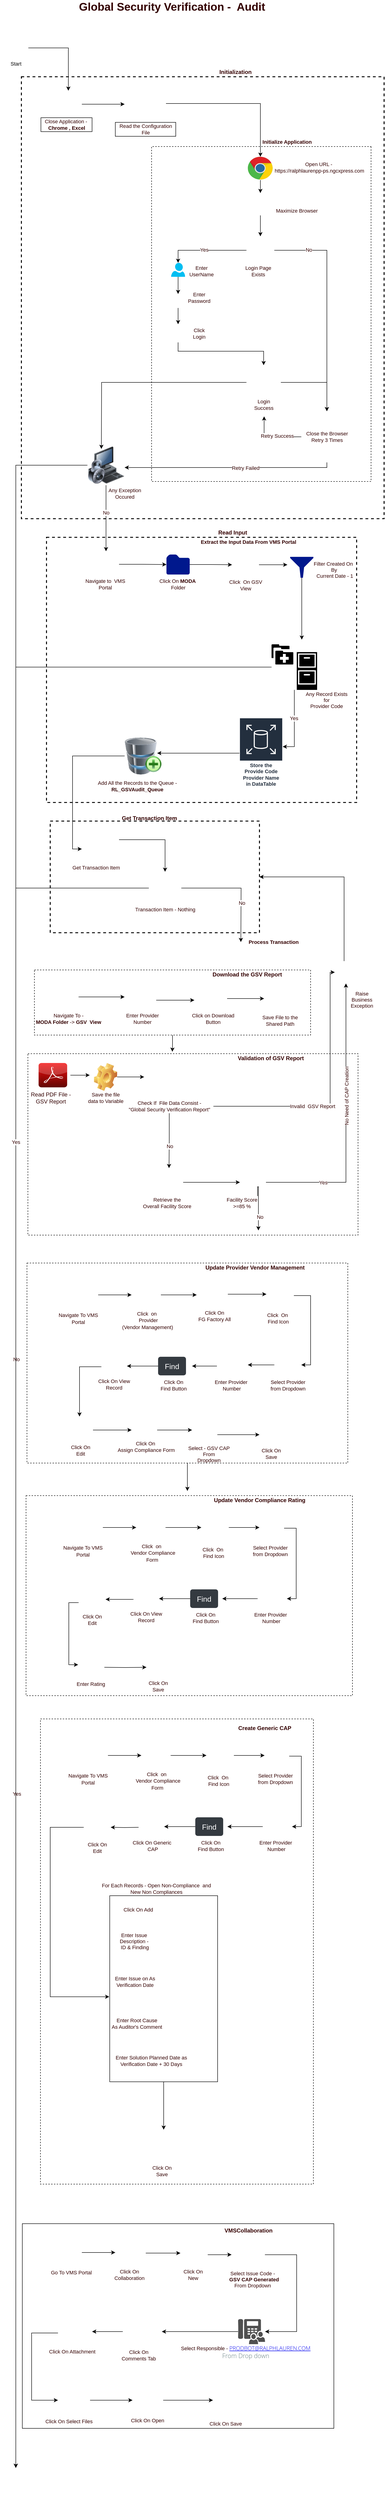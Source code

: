 <mxfile version="18.1.2" type="github">
  <diagram id="Izmj4GPz0lvRZYQUVih_" name="Page-1">
    <mxGraphModel dx="1673" dy="896" grid="1" gridSize="10" guides="1" tooltips="1" connect="1" arrows="1" fold="1" page="1" pageScale="1" pageWidth="850" pageHeight="1100" math="0" shadow="0">
      <root>
        <mxCell id="0" />
        <mxCell id="1" parent="0" />
        <mxCell id="cWEXN-bF3hbhIx2hcadV-372" value="" style="rounded=0;whiteSpace=wrap;html=1;sketch=0;fontFamily=Helvetica;fontSize=12;fontColor=#330000;strokeColor=default;strokeWidth=2;fillColor=none;gradientColor=none;dashed=1;" vertex="1" parent="1">
          <mxGeometry x="46" y="190" width="780" height="950" as="geometry" />
        </mxCell>
        <mxCell id="cWEXN-bF3hbhIx2hcadV-362" value="" style="rounded=0;whiteSpace=wrap;html=1;sketch=0;fontFamily=Helvetica;fontSize=11;fontColor=#330000;strokeColor=default;fillColor=none;gradientColor=none;" vertex="1" parent="1">
          <mxGeometry x="48" y="4805" width="670" height="440" as="geometry" />
        </mxCell>
        <mxCell id="cWEXN-bF3hbhIx2hcadV-325" value="" style="rounded=0;whiteSpace=wrap;html=1;sketch=0;fontFamily=Helvetica;fontSize=11;fontColor=#330000;strokeColor=default;fillColor=none;gradientColor=none;dashed=1;" vertex="1" parent="1">
          <mxGeometry x="87" y="3720" width="587" height="1000" as="geometry" />
        </mxCell>
        <mxCell id="cWEXN-bF3hbhIx2hcadV-268" style="edgeStyle=orthogonalEdgeStyle;rounded=0;orthogonalLoop=1;jettySize=auto;html=1;fontFamily=Helvetica;fontSize=11;fontColor=#330000;" edge="1" parent="1" source="cWEXN-bF3hbhIx2hcadV-212">
          <mxGeometry relative="1" as="geometry">
            <mxPoint x="403" y="3230" as="targetPoint" />
          </mxGeometry>
        </mxCell>
        <mxCell id="cWEXN-bF3hbhIx2hcadV-212" value="" style="rounded=0;whiteSpace=wrap;html=1;dashed=1;sketch=0;fontFamily=Helvetica;fontSize=11;fontColor=#330000;strokeColor=default;fillColor=none;gradientColor=none;" vertex="1" parent="1">
          <mxGeometry x="58" y="2740" width="690" height="430" as="geometry" />
        </mxCell>
        <mxCell id="cWEXN-bF3hbhIx2hcadV-66" value="" style="rounded=0;whiteSpace=wrap;html=1;sketch=0;fontFamily=Helvetica;fontSize=11;fontColor=#330000;strokeColor=default;fillColor=none;gradientColor=none;dashed=1;strokeWidth=2;" vertex="1" parent="1">
          <mxGeometry x="100" y="1180" width="667" height="570" as="geometry" />
        </mxCell>
        <mxCell id="cWEXN-bF3hbhIx2hcadV-49" value="" style="rounded=0;whiteSpace=wrap;html=1;sketch=0;fontFamily=Helvetica;fontSize=11;fontColor=#330000;strokeColor=default;fillColor=none;gradientColor=none;direction=south;dashed=1;" vertex="1" parent="1">
          <mxGeometry x="326" y="340" width="472" height="720" as="geometry" />
        </mxCell>
        <mxCell id="cWEXN-bF3hbhIx2hcadV-2" value="&lt;font style=&quot;font-size: 11px;&quot;&gt;Start&lt;/font&gt;" style="text;html=1;align=center;verticalAlign=middle;resizable=0;points=[];autosize=1;strokeColor=none;fillColor=none;" vertex="1" parent="1">
          <mxGeometry x="14" y="152" width="40" height="20" as="geometry" />
        </mxCell>
        <mxCell id="cWEXN-bF3hbhIx2hcadV-363" style="edgeStyle=orthogonalEdgeStyle;rounded=0;orthogonalLoop=1;jettySize=auto;html=1;entryX=0.5;entryY=0;entryDx=0;entryDy=0;fontFamily=Helvetica;fontSize=12;fontColor=#330000;" edge="1" parent="1" source="cWEXN-bF3hbhIx2hcadV-3" target="cWEXN-bF3hbhIx2hcadV-5">
          <mxGeometry relative="1" as="geometry" />
        </mxCell>
        <mxCell id="cWEXN-bF3hbhIx2hcadV-3" value="" style="shape=image;html=1;verticalAlign=top;verticalLabelPosition=bottom;labelBackgroundColor=#ffffff;imageAspect=0;aspect=fixed;image=https://cdn4.iconfinder.com/data/icons/ios-web-user-interface-multi-circle-flat-vol-2/512/Arrow_film_movie_play_player_start_video-128.png;fontSize=11;" vertex="1" parent="1">
          <mxGeometry x="11" y="103" width="50" height="50" as="geometry" />
        </mxCell>
        <mxCell id="cWEXN-bF3hbhIx2hcadV-4" value="&lt;font color=&quot;#330000&quot; style=&quot;font-size: 24px;&quot;&gt;&lt;b style=&quot;&quot;&gt;Global Security Verification -&amp;nbsp; Audit&amp;nbsp;&lt;/b&gt;&lt;/font&gt;" style="text;html=1;align=center;verticalAlign=middle;resizable=0;points=[];autosize=1;strokeColor=none;fillColor=none;fontSize=11;" vertex="1" parent="1">
          <mxGeometry x="163" y="30" width="420" height="20" as="geometry" />
        </mxCell>
        <mxCell id="cWEXN-bF3hbhIx2hcadV-11" style="edgeStyle=orthogonalEdgeStyle;rounded=0;orthogonalLoop=1;jettySize=auto;html=1;exitX=1;exitY=0.5;exitDx=0;exitDy=0;fontSize=11;fontColor=#330000;" edge="1" parent="1" source="cWEXN-bF3hbhIx2hcadV-5">
          <mxGeometry relative="1" as="geometry">
            <mxPoint x="268" y="249" as="targetPoint" />
          </mxGeometry>
        </mxCell>
        <mxCell id="cWEXN-bF3hbhIx2hcadV-5" value="" style="shape=image;html=1;verticalAlign=top;verticalLabelPosition=bottom;labelBackgroundColor=#ffffff;imageAspect=0;aspect=fixed;image=https://cdn3.iconfinder.com/data/icons/flat-actions-icons-9/792/Close_Icon_Circle-128.png;fontSize=24;fontColor=#330000;" vertex="1" parent="1">
          <mxGeometry x="118" y="220" width="58" height="58" as="geometry" />
        </mxCell>
        <mxCell id="cWEXN-bF3hbhIx2hcadV-8" value="Close Application -&amp;nbsp;&lt;br&gt;&lt;b&gt;Chrome , Excel&lt;/b&gt;" style="text;html=1;align=center;verticalAlign=middle;resizable=0;points=[];autosize=1;strokeColor=default;fillColor=none;fontSize=11;fontColor=#330000;" vertex="1" parent="1">
          <mxGeometry x="88" y="278" width="110" height="30" as="geometry" />
        </mxCell>
        <mxCell id="cWEXN-bF3hbhIx2hcadV-17" style="edgeStyle=orthogonalEdgeStyle;rounded=0;orthogonalLoop=1;jettySize=auto;html=1;fontFamily=Helvetica;fontSize=11;fontColor=#330000;" edge="1" parent="1" source="cWEXN-bF3hbhIx2hcadV-9" target="cWEXN-bF3hbhIx2hcadV-15">
          <mxGeometry relative="1" as="geometry" />
        </mxCell>
        <mxCell id="cWEXN-bF3hbhIx2hcadV-9" value="" style="shape=image;html=1;verticalAlign=top;verticalLabelPosition=bottom;labelBackgroundColor=#ffffff;imageAspect=0;aspect=fixed;image=https://cdn0.iconfinder.com/data/icons/business-startup-10/50/8-128.png;fontSize=11;fontColor=#330000;strokeColor=default;" vertex="1" parent="1">
          <mxGeometry x="278" y="208" width="79" height="79" as="geometry" />
        </mxCell>
        <mxCell id="cWEXN-bF3hbhIx2hcadV-10" value="Read the Configuration &lt;br&gt;File" style="text;html=1;align=center;verticalAlign=middle;resizable=0;points=[];autosize=1;strokeColor=default;fillColor=none;fontSize=11;fontColor=#330000;" vertex="1" parent="1">
          <mxGeometry x="248" y="288" width="130" height="30" as="geometry" />
        </mxCell>
        <mxCell id="cWEXN-bF3hbhIx2hcadV-14" value="&lt;b&gt;Initialize Application&lt;/b&gt;" style="text;html=1;align=center;verticalAlign=middle;resizable=0;points=[];autosize=1;strokeColor=none;fillColor=none;fontSize=11;fontFamily=Helvetica;fontColor=#330000;" vertex="1" parent="1">
          <mxGeometry x="557" y="320" width="120" height="20" as="geometry" />
        </mxCell>
        <mxCell id="cWEXN-bF3hbhIx2hcadV-19" style="edgeStyle=orthogonalEdgeStyle;rounded=0;orthogonalLoop=1;jettySize=auto;html=1;fontFamily=Helvetica;fontSize=11;fontColor=#330000;" edge="1" parent="1" source="cWEXN-bF3hbhIx2hcadV-15" target="cWEXN-bF3hbhIx2hcadV-18">
          <mxGeometry relative="1" as="geometry" />
        </mxCell>
        <mxCell id="cWEXN-bF3hbhIx2hcadV-15" value="" style="dashed=0;outlineConnect=0;html=1;align=center;labelPosition=center;verticalLabelPosition=bottom;verticalAlign=top;shape=mxgraph.weblogos.chrome;rounded=0;sketch=0;fontFamily=Helvetica;fontSize=11;fontColor=#330000;strokeColor=default;fillColor=none;gradientColor=none;" vertex="1" parent="1">
          <mxGeometry x="533" y="362" width="54" height="50" as="geometry" />
        </mxCell>
        <mxCell id="cWEXN-bF3hbhIx2hcadV-16" value="Open URL -&lt;br&gt;&amp;nbsp;https://ralphlaurenpp-ps.ngcxpress.com" style="text;html=1;align=center;verticalAlign=middle;resizable=0;points=[];autosize=1;strokeColor=none;fillColor=none;fontSize=11;fontFamily=Helvetica;fontColor=#330000;" vertex="1" parent="1">
          <mxGeometry x="580" y="370" width="210" height="30" as="geometry" />
        </mxCell>
        <mxCell id="cWEXN-bF3hbhIx2hcadV-22" style="edgeStyle=orthogonalEdgeStyle;rounded=0;orthogonalLoop=1;jettySize=auto;html=1;entryX=0.5;entryY=0;entryDx=0;entryDy=0;fontFamily=Helvetica;fontSize=11;fontColor=#330000;" edge="1" parent="1" source="cWEXN-bF3hbhIx2hcadV-18" target="cWEXN-bF3hbhIx2hcadV-21">
          <mxGeometry relative="1" as="geometry" />
        </mxCell>
        <mxCell id="cWEXN-bF3hbhIx2hcadV-18" value="" style="shape=image;html=1;verticalAlign=top;verticalLabelPosition=bottom;labelBackgroundColor=#ffffff;imageAspect=0;aspect=fixed;image=https://cdn4.iconfinder.com/data/icons/minicons-3/640/fullscreen_black-128.png;rounded=0;sketch=0;fontFamily=Helvetica;fontSize=11;fontColor=#330000;strokeColor=default;fillColor=none;gradientColor=none;" vertex="1" parent="1">
          <mxGeometry x="536" y="440" width="48" height="48" as="geometry" />
        </mxCell>
        <mxCell id="cWEXN-bF3hbhIx2hcadV-20" value="Maximize Browser" style="text;html=1;align=center;verticalAlign=middle;resizable=0;points=[];autosize=1;strokeColor=none;fillColor=none;fontSize=11;fontFamily=Helvetica;fontColor=#330000;" vertex="1" parent="1">
          <mxGeometry x="583" y="468" width="110" height="20" as="geometry" />
        </mxCell>
        <mxCell id="cWEXN-bF3hbhIx2hcadV-26" style="edgeStyle=orthogonalEdgeStyle;rounded=0;orthogonalLoop=1;jettySize=auto;html=1;entryX=0.5;entryY=0;entryDx=0;entryDy=0;entryPerimeter=0;fontFamily=Helvetica;fontSize=11;fontColor=#330000;" edge="1" parent="1" source="cWEXN-bF3hbhIx2hcadV-21" target="cWEXN-bF3hbhIx2hcadV-24">
          <mxGeometry relative="1" as="geometry" />
        </mxCell>
        <mxCell id="cWEXN-bF3hbhIx2hcadV-40" value="Yes" style="edgeLabel;html=1;align=center;verticalAlign=middle;resizable=0;points=[];fontSize=11;fontFamily=Helvetica;fontColor=#330000;" vertex="1" connectable="0" parent="cWEXN-bF3hbhIx2hcadV-26">
          <mxGeometry x="0.046" y="-1" relative="1" as="geometry">
            <mxPoint as="offset" />
          </mxGeometry>
        </mxCell>
        <mxCell id="cWEXN-bF3hbhIx2hcadV-45" style="edgeStyle=orthogonalEdgeStyle;rounded=0;orthogonalLoop=1;jettySize=auto;html=1;entryX=0.5;entryY=0;entryDx=0;entryDy=0;fontFamily=Helvetica;fontSize=11;fontColor=#330000;" edge="1" parent="1" source="cWEXN-bF3hbhIx2hcadV-21" target="cWEXN-bF3hbhIx2hcadV-41">
          <mxGeometry relative="1" as="geometry" />
        </mxCell>
        <mxCell id="cWEXN-bF3hbhIx2hcadV-51" value="No" style="edgeLabel;html=1;align=center;verticalAlign=middle;resizable=0;points=[];fontSize=11;fontFamily=Helvetica;fontColor=#330000;" vertex="1" connectable="0" parent="cWEXN-bF3hbhIx2hcadV-45">
          <mxGeometry x="-0.678" y="1" relative="1" as="geometry">
            <mxPoint as="offset" />
          </mxGeometry>
        </mxCell>
        <mxCell id="cWEXN-bF3hbhIx2hcadV-21" value="" style="shape=image;html=1;verticalAlign=top;verticalLabelPosition=bottom;labelBackgroundColor=#ffffff;imageAspect=0;aspect=fixed;image=https://cdn1.iconfinder.com/data/icons/Futurosoft%20Icons%200.5.2/128x128/apps/Login-Manager.png;rounded=0;sketch=0;fontFamily=Helvetica;fontSize=11;fontColor=#330000;strokeColor=default;fillColor=none;gradientColor=none;" vertex="1" parent="1">
          <mxGeometry x="530" y="533" width="60" height="60" as="geometry" />
        </mxCell>
        <mxCell id="cWEXN-bF3hbhIx2hcadV-23" value="Login Page &lt;br&gt;Exists" style="text;html=1;align=center;verticalAlign=middle;resizable=0;points=[];autosize=1;strokeColor=none;fillColor=none;fontSize=11;fontFamily=Helvetica;fontColor=#330000;" vertex="1" parent="1">
          <mxGeometry x="520" y="593" width="70" height="30" as="geometry" />
        </mxCell>
        <mxCell id="cWEXN-bF3hbhIx2hcadV-28" style="edgeStyle=orthogonalEdgeStyle;rounded=0;orthogonalLoop=1;jettySize=auto;html=1;entryX=0.5;entryY=0;entryDx=0;entryDy=0;fontFamily=Helvetica;fontSize=11;fontColor=#330000;" edge="1" parent="1" source="cWEXN-bF3hbhIx2hcadV-24" target="cWEXN-bF3hbhIx2hcadV-25">
          <mxGeometry relative="1" as="geometry" />
        </mxCell>
        <mxCell id="cWEXN-bF3hbhIx2hcadV-24" value="" style="verticalLabelPosition=bottom;html=1;verticalAlign=top;align=center;strokeColor=none;fillColor=#00BEF2;shape=mxgraph.azure.user;rounded=0;sketch=0;fontFamily=Helvetica;fontSize=11;fontColor=#330000;" vertex="1" parent="1">
          <mxGeometry x="368" y="590" width="30" height="30" as="geometry" />
        </mxCell>
        <mxCell id="cWEXN-bF3hbhIx2hcadV-32" style="edgeStyle=orthogonalEdgeStyle;rounded=0;orthogonalLoop=1;jettySize=auto;html=1;entryX=0.5;entryY=0;entryDx=0;entryDy=0;fontFamily=Helvetica;fontSize=11;fontColor=#330000;" edge="1" parent="1" source="cWEXN-bF3hbhIx2hcadV-25" target="cWEXN-bF3hbhIx2hcadV-30">
          <mxGeometry relative="1" as="geometry" />
        </mxCell>
        <mxCell id="cWEXN-bF3hbhIx2hcadV-25" value="" style="shape=image;html=1;verticalAlign=top;verticalLabelPosition=bottom;labelBackgroundColor=#ffffff;imageAspect=0;aspect=fixed;image=https://cdn0.iconfinder.com/data/icons/phosphor-regular-vol-3/256/password-128.png;rounded=0;sketch=0;fontFamily=Helvetica;fontSize=11;fontColor=#330000;strokeColor=default;fillColor=none;gradientColor=none;" vertex="1" parent="1">
          <mxGeometry x="368" y="657" width="30" height="30" as="geometry" />
        </mxCell>
        <mxCell id="cWEXN-bF3hbhIx2hcadV-27" value="Enter&lt;br&gt;UserName" style="text;html=1;align=center;verticalAlign=middle;resizable=0;points=[];autosize=1;strokeColor=none;fillColor=none;fontSize=11;fontFamily=Helvetica;fontColor=#330000;" vertex="1" parent="1">
          <mxGeometry x="398" y="593" width="70" height="30" as="geometry" />
        </mxCell>
        <mxCell id="cWEXN-bF3hbhIx2hcadV-29" value="Enter &lt;br&gt;Password" style="text;html=1;align=center;verticalAlign=middle;resizable=0;points=[];autosize=1;strokeColor=none;fillColor=none;fontSize=11;fontFamily=Helvetica;fontColor=#330000;" vertex="1" parent="1">
          <mxGeometry x="398" y="650" width="60" height="30" as="geometry" />
        </mxCell>
        <mxCell id="cWEXN-bF3hbhIx2hcadV-39" style="edgeStyle=orthogonalEdgeStyle;rounded=0;orthogonalLoop=1;jettySize=auto;html=1;entryX=0.5;entryY=0;entryDx=0;entryDy=0;fontFamily=Helvetica;fontSize=11;fontColor=#330000;" edge="1" parent="1" source="cWEXN-bF3hbhIx2hcadV-30" target="cWEXN-bF3hbhIx2hcadV-36">
          <mxGeometry relative="1" as="geometry">
            <Array as="points">
              <mxPoint x="383" y="780" />
              <mxPoint x="567" y="780" />
            </Array>
          </mxGeometry>
        </mxCell>
        <mxCell id="cWEXN-bF3hbhIx2hcadV-30" value="" style="shape=image;html=1;verticalAlign=top;verticalLabelPosition=bottom;labelBackgroundColor=#ffffff;imageAspect=0;aspect=fixed;image=https://cdn3.iconfinder.com/data/icons/arrows-397/48/arrow_login-128.png;rounded=0;sketch=0;fontFamily=Helvetica;fontSize=11;fontColor=#330000;strokeColor=default;fillColor=none;gradientColor=none;" vertex="1" parent="1">
          <mxGeometry x="363.5" y="722" width="39" height="39" as="geometry" />
        </mxCell>
        <mxCell id="cWEXN-bF3hbhIx2hcadV-33" value="Click &lt;br&gt;Login" style="text;html=1;align=center;verticalAlign=middle;resizable=0;points=[];autosize=1;strokeColor=none;fillColor=none;fontSize=11;fontFamily=Helvetica;fontColor=#330000;" vertex="1" parent="1">
          <mxGeometry x="408" y="726.5" width="40" height="30" as="geometry" />
        </mxCell>
        <mxCell id="cWEXN-bF3hbhIx2hcadV-42" style="edgeStyle=orthogonalEdgeStyle;rounded=0;orthogonalLoop=1;jettySize=auto;html=1;fontFamily=Helvetica;fontSize=11;fontColor=#330000;" edge="1" parent="1" source="cWEXN-bF3hbhIx2hcadV-36">
          <mxGeometry relative="1" as="geometry">
            <mxPoint x="218" y="990" as="targetPoint" />
          </mxGeometry>
        </mxCell>
        <mxCell id="cWEXN-bF3hbhIx2hcadV-43" style="edgeStyle=orthogonalEdgeStyle;rounded=0;orthogonalLoop=1;jettySize=auto;html=1;entryX=0.5;entryY=0;entryDx=0;entryDy=0;fontFamily=Helvetica;fontSize=11;fontColor=#330000;" edge="1" parent="1" source="cWEXN-bF3hbhIx2hcadV-36" target="cWEXN-bF3hbhIx2hcadV-41">
          <mxGeometry relative="1" as="geometry" />
        </mxCell>
        <mxCell id="cWEXN-bF3hbhIx2hcadV-36" value="" style="shape=image;html=1;verticalAlign=top;verticalLabelPosition=bottom;labelBackgroundColor=#ffffff;imageAspect=0;aspect=fixed;image=https://cdn0.iconfinder.com/data/icons/basic-e-commerce-line/48/Package_box_success-128.png;rounded=0;sketch=0;fontFamily=Helvetica;fontSize=11;fontColor=#330000;strokeColor=default;fillColor=none;gradientColor=none;" vertex="1" parent="1">
          <mxGeometry x="530" y="810" width="74" height="74" as="geometry" />
        </mxCell>
        <mxCell id="cWEXN-bF3hbhIx2hcadV-38" value="Login &lt;br&gt;Success" style="text;html=1;align=center;verticalAlign=middle;resizable=0;points=[];autosize=1;strokeColor=none;fillColor=none;fontSize=11;fontFamily=Helvetica;fontColor=#330000;" vertex="1" parent="1">
          <mxGeometry x="537" y="880" width="60" height="30" as="geometry" />
        </mxCell>
        <mxCell id="cWEXN-bF3hbhIx2hcadV-57" style="edgeStyle=orthogonalEdgeStyle;rounded=0;orthogonalLoop=1;jettySize=auto;html=1;fontFamily=Helvetica;fontSize=11;fontColor=#330000;" edge="1" parent="1" source="cWEXN-bF3hbhIx2hcadV-41" target="cWEXN-bF3hbhIx2hcadV-55">
          <mxGeometry relative="1" as="geometry">
            <Array as="points">
              <mxPoint x="703" y="1030" />
            </Array>
          </mxGeometry>
        </mxCell>
        <mxCell id="cWEXN-bF3hbhIx2hcadV-64" value="Retry Failed" style="edgeLabel;html=1;align=center;verticalAlign=middle;resizable=0;points=[];fontSize=11;fontFamily=Helvetica;fontColor=#330000;" vertex="1" connectable="0" parent="cWEXN-bF3hbhIx2hcadV-57">
          <mxGeometry x="-0.166" y="1" relative="1" as="geometry">
            <mxPoint as="offset" />
          </mxGeometry>
        </mxCell>
        <mxCell id="cWEXN-bF3hbhIx2hcadV-41" value="" style="shape=image;html=1;verticalAlign=top;verticalLabelPosition=bottom;labelBackgroundColor=#ffffff;imageAspect=0;aspect=fixed;image=https://cdn4.iconfinder.com/data/icons/flat-business-3/512/Flat_business-9-128.png;rounded=0;sketch=0;fontFamily=Helvetica;fontSize=11;fontColor=#330000;strokeColor=default;fillColor=none;gradientColor=none;" vertex="1" parent="1">
          <mxGeometry x="648" y="909" width="110" height="110" as="geometry" />
        </mxCell>
        <mxCell id="cWEXN-bF3hbhIx2hcadV-46" style="edgeStyle=orthogonalEdgeStyle;rounded=0;orthogonalLoop=1;jettySize=auto;html=1;entryX=0.517;entryY=1.333;entryDx=0;entryDy=0;entryPerimeter=0;fontFamily=Helvetica;fontSize=11;fontColor=#330000;" edge="1" parent="1" source="cWEXN-bF3hbhIx2hcadV-44" target="cWEXN-bF3hbhIx2hcadV-38">
          <mxGeometry relative="1" as="geometry" />
        </mxCell>
        <mxCell id="cWEXN-bF3hbhIx2hcadV-48" value="Retry Success" style="edgeLabel;html=1;align=center;verticalAlign=middle;resizable=0;points=[];fontSize=11;fontFamily=Helvetica;fontColor=#330000;" vertex="1" connectable="0" parent="cWEXN-bF3hbhIx2hcadV-46">
          <mxGeometry x="-0.161" y="-2" relative="1" as="geometry">
            <mxPoint as="offset" />
          </mxGeometry>
        </mxCell>
        <mxCell id="cWEXN-bF3hbhIx2hcadV-44" value="Close the Browser&lt;br&gt;Retry 3 Times" style="text;html=1;align=center;verticalAlign=middle;resizable=0;points=[];autosize=1;strokeColor=none;fillColor=none;fontSize=11;fontFamily=Helvetica;fontColor=#330000;" vertex="1" parent="1">
          <mxGeometry x="648" y="949" width="110" height="30" as="geometry" />
        </mxCell>
        <mxCell id="cWEXN-bF3hbhIx2hcadV-60" style="edgeStyle=orthogonalEdgeStyle;rounded=0;orthogonalLoop=1;jettySize=auto;html=1;fontFamily=Helvetica;fontSize=11;fontColor=#330000;" edge="1" parent="1" source="cWEXN-bF3hbhIx2hcadV-55" target="cWEXN-bF3hbhIx2hcadV-99">
          <mxGeometry relative="1" as="geometry">
            <mxPoint x="8" y="1460" as="targetPoint" />
          </mxGeometry>
        </mxCell>
        <mxCell id="cWEXN-bF3hbhIx2hcadV-61" value="Yes" style="edgeLabel;html=1;align=center;verticalAlign=middle;resizable=0;points=[];fontSize=11;fontFamily=Helvetica;fontColor=#330000;" vertex="1" connectable="0" parent="cWEXN-bF3hbhIx2hcadV-60">
          <mxGeometry x="0.35" y="2" relative="1" as="geometry">
            <mxPoint as="offset" />
          </mxGeometry>
        </mxCell>
        <mxCell id="cWEXN-bF3hbhIx2hcadV-63" style="edgeStyle=orthogonalEdgeStyle;rounded=0;orthogonalLoop=1;jettySize=auto;html=1;fontFamily=Helvetica;fontSize=11;fontColor=#330000;" edge="1" parent="1">
          <mxGeometry relative="1" as="geometry">
            <mxPoint x="228" y="1210" as="targetPoint" />
            <mxPoint x="228" y="1068" as="sourcePoint" />
          </mxGeometry>
        </mxCell>
        <mxCell id="cWEXN-bF3hbhIx2hcadV-65" value="No" style="edgeLabel;html=1;align=center;verticalAlign=middle;resizable=0;points=[];fontSize=11;fontFamily=Helvetica;fontColor=#330000;" vertex="1" connectable="0" parent="cWEXN-bF3hbhIx2hcadV-63">
          <mxGeometry x="-0.169" relative="1" as="geometry">
            <mxPoint as="offset" />
          </mxGeometry>
        </mxCell>
        <mxCell id="cWEXN-bF3hbhIx2hcadV-55" value="" style="image;html=1;image=img/lib/clip_art/computers/Secure_System_128x128.png;rounded=0;dashed=1;sketch=0;fontFamily=Helvetica;fontSize=11;fontColor=#330000;strokeColor=default;fillColor=none;gradientColor=none;" vertex="1" parent="1">
          <mxGeometry x="188" y="985" width="80" height="80" as="geometry" />
        </mxCell>
        <mxCell id="cWEXN-bF3hbhIx2hcadV-59" value="Any Exception &lt;br&gt;Occured" style="text;html=1;align=center;verticalAlign=middle;resizable=0;points=[];autosize=1;strokeColor=none;fillColor=none;fontSize=11;fontFamily=Helvetica;fontColor=#330000;" vertex="1" parent="1">
          <mxGeometry x="223" y="1071" width="90" height="30" as="geometry" />
        </mxCell>
        <mxCell id="cWEXN-bF3hbhIx2hcadV-67" value="&lt;b&gt;Extract the Input Data From VMS Portal&lt;/b&gt;" style="text;html=1;align=center;verticalAlign=middle;resizable=0;points=[];autosize=1;strokeColor=none;fillColor=none;fontSize=11;fontFamily=Helvetica;fontColor=#330000;" vertex="1" parent="1">
          <mxGeometry x="423.5" y="1180" width="220" height="20" as="geometry" />
        </mxCell>
        <mxCell id="cWEXN-bF3hbhIx2hcadV-71" style="edgeStyle=orthogonalEdgeStyle;rounded=0;orthogonalLoop=1;jettySize=auto;html=1;entryX=0;entryY=0.5;entryDx=0;entryDy=0;entryPerimeter=0;fontFamily=Helvetica;fontSize=11;fontColor=#330000;" edge="1" parent="1" source="cWEXN-bF3hbhIx2hcadV-68" target="cWEXN-bF3hbhIx2hcadV-70">
          <mxGeometry relative="1" as="geometry" />
        </mxCell>
        <mxCell id="cWEXN-bF3hbhIx2hcadV-68" value="" style="shape=image;html=1;verticalAlign=top;verticalLabelPosition=bottom;labelBackgroundColor=#ffffff;imageAspect=0;aspect=fixed;image=https://cdn4.iconfinder.com/data/icons/ionicons/512/icon-ios7-navigate-128.png;rounded=0;dashed=1;sketch=0;fontFamily=Helvetica;fontSize=11;fontColor=#330000;strokeColor=default;fillColor=none;gradientColor=none;" vertex="1" parent="1">
          <mxGeometry x="200" y="1210" width="56" height="56" as="geometry" />
        </mxCell>
        <mxCell id="cWEXN-bF3hbhIx2hcadV-69" value="Navigate to&amp;nbsp; VMS &lt;br&gt;Portal" style="text;html=1;align=center;verticalAlign=middle;resizable=0;points=[];autosize=1;strokeColor=none;fillColor=none;fontSize=11;fontFamily=Helvetica;fontColor=#330000;" vertex="1" parent="1">
          <mxGeometry x="176" y="1266" width="100" height="30" as="geometry" />
        </mxCell>
        <mxCell id="cWEXN-bF3hbhIx2hcadV-75" style="edgeStyle=orthogonalEdgeStyle;rounded=0;orthogonalLoop=1;jettySize=auto;html=1;entryX=0;entryY=0.5;entryDx=0;entryDy=0;fontFamily=Helvetica;fontSize=11;fontColor=#330000;" edge="1" parent="1" source="cWEXN-bF3hbhIx2hcadV-70" target="cWEXN-bF3hbhIx2hcadV-74">
          <mxGeometry relative="1" as="geometry" />
        </mxCell>
        <mxCell id="cWEXN-bF3hbhIx2hcadV-70" value="" style="sketch=0;aspect=fixed;pointerEvents=1;shadow=0;dashed=0;html=1;strokeColor=none;labelPosition=center;verticalLabelPosition=bottom;verticalAlign=top;align=center;fillColor=#00188D;shape=mxgraph.mscae.enterprise.folder;rounded=0;fontFamily=Helvetica;fontSize=11;fontColor=#330000;" vertex="1" parent="1">
          <mxGeometry x="358" y="1217" width="50" height="43" as="geometry" />
        </mxCell>
        <mxCell id="cWEXN-bF3hbhIx2hcadV-72" value="Click On &lt;b&gt;MODA&lt;/b&gt;&amp;nbsp;&lt;br&gt;Folder" style="text;html=1;align=center;verticalAlign=middle;resizable=0;points=[];autosize=1;strokeColor=none;fillColor=none;fontSize=11;fontFamily=Helvetica;fontColor=#330000;" vertex="1" parent="1">
          <mxGeometry x="333" y="1266" width="100" height="30" as="geometry" />
        </mxCell>
        <mxCell id="cWEXN-bF3hbhIx2hcadV-78" style="edgeStyle=orthogonalEdgeStyle;rounded=0;orthogonalLoop=1;jettySize=auto;html=1;fontFamily=Helvetica;fontSize=11;fontColor=#330000;" edge="1" parent="1" source="cWEXN-bF3hbhIx2hcadV-74">
          <mxGeometry relative="1" as="geometry">
            <mxPoint x="618" y="1239" as="targetPoint" />
          </mxGeometry>
        </mxCell>
        <mxCell id="cWEXN-bF3hbhIx2hcadV-74" value="" style="shape=image;html=1;verticalAlign=top;verticalLabelPosition=bottom;labelBackgroundColor=#ffffff;imageAspect=0;aspect=fixed;image=https://cdn1.iconfinder.com/data/icons/hawcons/32/700015-icon-27-one-finger-click-128.png;rounded=0;dashed=1;sketch=0;fontFamily=Helvetica;fontSize=11;fontColor=#330000;strokeColor=default;fillColor=none;gradientColor=none;" vertex="1" parent="1">
          <mxGeometry x="499" y="1210" width="58" height="58" as="geometry" />
        </mxCell>
        <mxCell id="cWEXN-bF3hbhIx2hcadV-76" value="Click&amp;nbsp; On GSV&lt;br&gt;View" style="text;html=1;align=center;verticalAlign=middle;resizable=0;points=[];autosize=1;strokeColor=none;fillColor=none;fontSize=11;fontFamily=Helvetica;fontColor=#330000;" vertex="1" parent="1">
          <mxGeometry x="483" y="1268" width="90" height="30" as="geometry" />
        </mxCell>
        <mxCell id="cWEXN-bF3hbhIx2hcadV-88" style="edgeStyle=orthogonalEdgeStyle;rounded=0;orthogonalLoop=1;jettySize=auto;html=1;fontFamily=Helvetica;fontSize=11;fontColor=#330000;" edge="1" parent="1" source="cWEXN-bF3hbhIx2hcadV-77">
          <mxGeometry relative="1" as="geometry">
            <mxPoint x="649" y="1400" as="targetPoint" />
          </mxGeometry>
        </mxCell>
        <mxCell id="cWEXN-bF3hbhIx2hcadV-77" value="" style="sketch=0;aspect=fixed;pointerEvents=1;shadow=0;dashed=0;html=1;strokeColor=none;labelPosition=center;verticalLabelPosition=bottom;verticalAlign=top;align=center;fillColor=#00188D;shape=mxgraph.mscae.enterprise.filter;rounded=0;fontFamily=Helvetica;fontSize=11;fontColor=#330000;" vertex="1" parent="1">
          <mxGeometry x="624" y="1222" width="50" height="45" as="geometry" />
        </mxCell>
        <mxCell id="cWEXN-bF3hbhIx2hcadV-79" value="Filter Created On&amp;nbsp; &lt;br&gt;By&lt;br&gt;&amp;nbsp;Current Date - 1" style="text;html=1;align=center;verticalAlign=middle;resizable=0;points=[];autosize=1;strokeColor=none;fillColor=none;fontSize=11;fontFamily=Helvetica;fontColor=#330000;" vertex="1" parent="1">
          <mxGeometry x="668" y="1230" width="100" height="40" as="geometry" />
        </mxCell>
        <mxCell id="cWEXN-bF3hbhIx2hcadV-89" style="edgeStyle=orthogonalEdgeStyle;rounded=0;orthogonalLoop=1;jettySize=auto;html=1;fontFamily=Helvetica;fontSize=11;fontColor=#330000;entryX=0.5;entryY=0;entryDx=0;entryDy=0;" edge="1" parent="1" source="cWEXN-bF3hbhIx2hcadV-84" target="cWEXN-bF3hbhIx2hcadV-99">
          <mxGeometry relative="1" as="geometry">
            <mxPoint x="18" y="1459" as="targetPoint" />
          </mxGeometry>
        </mxCell>
        <mxCell id="cWEXN-bF3hbhIx2hcadV-90" value="No" style="edgeLabel;html=1;align=center;verticalAlign=middle;resizable=0;points=[];fontSize=11;fontFamily=Helvetica;fontColor=#330000;" vertex="1" connectable="0" parent="cWEXN-bF3hbhIx2hcadV-89">
          <mxGeometry x="-0.078" y="1" relative="1" as="geometry">
            <mxPoint as="offset" />
          </mxGeometry>
        </mxCell>
        <mxCell id="cWEXN-bF3hbhIx2hcadV-91" style="edgeStyle=orthogonalEdgeStyle;rounded=0;orthogonalLoop=1;jettySize=auto;html=1;fontFamily=Helvetica;fontSize=11;fontColor=#330000;" edge="1" parent="1" source="cWEXN-bF3hbhIx2hcadV-84" target="cWEXN-bF3hbhIx2hcadV-95">
          <mxGeometry relative="1" as="geometry">
            <mxPoint x="633" y="1630" as="targetPoint" />
            <Array as="points">
              <mxPoint x="633" y="1630" />
            </Array>
          </mxGeometry>
        </mxCell>
        <mxCell id="cWEXN-bF3hbhIx2hcadV-92" value="Yes" style="edgeLabel;html=1;align=center;verticalAlign=middle;resizable=0;points=[];fontSize=11;fontFamily=Helvetica;fontColor=#330000;" vertex="1" connectable="0" parent="cWEXN-bF3hbhIx2hcadV-91">
          <mxGeometry x="-0.18" y="-1" relative="1" as="geometry">
            <mxPoint as="offset" />
          </mxGeometry>
        </mxCell>
        <mxCell id="cWEXN-bF3hbhIx2hcadV-84" value="" style="shape=mxgraph.signs.healthcare.medical_records;html=1;pointerEvents=1;fillColor=#000000;strokeColor=none;verticalLabelPosition=bottom;verticalAlign=top;align=center;rounded=0;dashed=1;sketch=0;fontFamily=Helvetica;fontSize=11;fontColor=#330000;" vertex="1" parent="1">
          <mxGeometry x="584" y="1410" width="98" height="98" as="geometry" />
        </mxCell>
        <mxCell id="cWEXN-bF3hbhIx2hcadV-86" value="Any Record Exists &lt;br&gt;for &lt;br&gt;Provider Code" style="text;html=1;align=center;verticalAlign=middle;resizable=0;points=[];autosize=1;strokeColor=none;fillColor=none;fontSize=11;fontFamily=Helvetica;fontColor=#330000;" vertex="1" parent="1">
          <mxGeometry x="647" y="1510" width="110" height="40" as="geometry" />
        </mxCell>
        <mxCell id="cWEXN-bF3hbhIx2hcadV-97" style="edgeStyle=orthogonalEdgeStyle;rounded=0;orthogonalLoop=1;jettySize=auto;html=1;fontFamily=Helvetica;fontSize=11;fontColor=#330000;" edge="1" parent="1" source="cWEXN-bF3hbhIx2hcadV-95">
          <mxGeometry relative="1" as="geometry">
            <mxPoint x="338" y="1644" as="targetPoint" />
          </mxGeometry>
        </mxCell>
        <mxCell id="cWEXN-bF3hbhIx2hcadV-95" value="&lt;font style=&quot;font-size: 11px;&quot;&gt;Store the Provide Code&lt;br&gt;Provider Name in DataTable&lt;/font&gt;" style="sketch=0;outlineConnect=0;fontColor=#232F3E;gradientColor=none;strokeColor=#ffffff;fillColor=#232F3E;dashed=0;verticalLabelPosition=middle;verticalAlign=bottom;align=center;html=1;whiteSpace=wrap;fontSize=10;fontStyle=1;spacing=3;shape=mxgraph.aws4.productIcon;prIcon=mxgraph.aws4.elastic_block_store;rounded=0;fontFamily=Helvetica;" vertex="1" parent="1">
          <mxGeometry x="515" y="1568" width="93" height="152" as="geometry" />
        </mxCell>
        <mxCell id="cWEXN-bF3hbhIx2hcadV-107" style="edgeStyle=orthogonalEdgeStyle;rounded=0;orthogonalLoop=1;jettySize=auto;html=1;entryX=0;entryY=0.75;entryDx=0;entryDy=0;fontFamily=Helvetica;fontSize=11;fontColor=#330000;" edge="1" parent="1" source="cWEXN-bF3hbhIx2hcadV-96" target="cWEXN-bF3hbhIx2hcadV-100">
          <mxGeometry relative="1" as="geometry" />
        </mxCell>
        <mxCell id="cWEXN-bF3hbhIx2hcadV-96" value="" style="image;html=1;image=img/lib/clip_art/computers/Database_Add_128x128.png;rounded=0;dashed=1;sketch=0;fontFamily=Helvetica;fontSize=11;fontColor=#330000;strokeColor=default;fillColor=none;gradientColor=none;" vertex="1" parent="1">
          <mxGeometry x="268" y="1610" width="80" height="80" as="geometry" />
        </mxCell>
        <mxCell id="cWEXN-bF3hbhIx2hcadV-98" value="Add All the Records to the Queue - &lt;br&gt;&lt;b&gt;RL_GSVAudit_Queue&lt;/b&gt;" style="text;html=1;align=center;verticalAlign=middle;resizable=0;points=[];autosize=1;strokeColor=none;fillColor=none;fontSize=11;fontFamily=Helvetica;fontColor=#330000;" vertex="1" parent="1">
          <mxGeometry x="200" y="1700" width="190" height="30" as="geometry" />
        </mxCell>
        <mxCell id="cWEXN-bF3hbhIx2hcadV-99" value="" style="shape=image;html=1;verticalAlign=top;verticalLabelPosition=bottom;labelBackgroundColor=#ffffff;imageAspect=0;aspect=fixed;image=https://cdn3.iconfinder.com/data/icons/mix-and-miscellaneous/93/cross_handrawn_close-128.png;rounded=0;dashed=1;sketch=0;fontFamily=Helvetica;fontSize=11;fontColor=#330000;strokeColor=default;fillColor=none;gradientColor=none;" vertex="1" parent="1">
          <mxGeometry y="5330" width="68" height="68" as="geometry" />
        </mxCell>
        <mxCell id="cWEXN-bF3hbhIx2hcadV-108" style="edgeStyle=orthogonalEdgeStyle;rounded=0;orthogonalLoop=1;jettySize=auto;html=1;fontFamily=Helvetica;fontSize=11;fontColor=#330000;" edge="1" parent="1" source="cWEXN-bF3hbhIx2hcadV-100" target="cWEXN-bF3hbhIx2hcadV-102">
          <mxGeometry relative="1" as="geometry" />
        </mxCell>
        <mxCell id="cWEXN-bF3hbhIx2hcadV-100" value="" style="shape=image;html=1;verticalAlign=top;verticalLabelPosition=bottom;labelBackgroundColor=#ffffff;imageAspect=0;aspect=fixed;image=https://cdn0.iconfinder.com/data/icons/business-collection-2027/60/get-money-128.png;rounded=0;dashed=1;sketch=0;fontFamily=Helvetica;fontSize=11;fontColor=#330000;strokeColor=default;fillColor=none;gradientColor=none;" vertex="1" parent="1">
          <mxGeometry x="176" y="1790" width="80" height="80" as="geometry" />
        </mxCell>
        <mxCell id="cWEXN-bF3hbhIx2hcadV-101" value="Get Transaction Item&amp;nbsp;&lt;br&gt;" style="text;html=1;align=center;verticalAlign=middle;resizable=0;points=[];autosize=1;strokeColor=none;fillColor=none;fontSize=11;fontFamily=Helvetica;fontColor=#330000;" vertex="1" parent="1">
          <mxGeometry x="148" y="1880" width="120" height="20" as="geometry" />
        </mxCell>
        <mxCell id="cWEXN-bF3hbhIx2hcadV-110" style="edgeStyle=orthogonalEdgeStyle;rounded=0;orthogonalLoop=1;jettySize=auto;html=1;fontFamily=Helvetica;fontSize=11;fontColor=#330000;" edge="1" parent="1" source="cWEXN-bF3hbhIx2hcadV-102">
          <mxGeometry relative="1" as="geometry">
            <mxPoint x="518" y="2050" as="targetPoint" />
          </mxGeometry>
        </mxCell>
        <mxCell id="cWEXN-bF3hbhIx2hcadV-111" value="No" style="edgeLabel;html=1;align=center;verticalAlign=middle;resizable=0;points=[];fontSize=11;fontFamily=Helvetica;fontColor=#330000;" vertex="1" connectable="0" parent="cWEXN-bF3hbhIx2hcadV-110">
          <mxGeometry x="0.311" y="1" relative="1" as="geometry">
            <mxPoint as="offset" />
          </mxGeometry>
        </mxCell>
        <mxCell id="cWEXN-bF3hbhIx2hcadV-112" style="edgeStyle=orthogonalEdgeStyle;rounded=0;orthogonalLoop=1;jettySize=auto;html=1;fontFamily=Helvetica;fontSize=11;fontColor=#330000;" edge="1" parent="1" source="cWEXN-bF3hbhIx2hcadV-102" target="cWEXN-bF3hbhIx2hcadV-99">
          <mxGeometry relative="1" as="geometry" />
        </mxCell>
        <mxCell id="cWEXN-bF3hbhIx2hcadV-113" value="Yes" style="edgeLabel;html=1;align=center;verticalAlign=middle;resizable=0;points=[];fontSize=11;fontFamily=Helvetica;fontColor=#330000;" vertex="1" connectable="0" parent="cWEXN-bF3hbhIx2hcadV-112">
          <mxGeometry x="-0.548" relative="1" as="geometry">
            <mxPoint as="offset" />
          </mxGeometry>
        </mxCell>
        <mxCell id="cWEXN-bF3hbhIx2hcadV-102" value="" style="shape=image;html=1;verticalAlign=top;verticalLabelPosition=bottom;labelBackgroundColor=#ffffff;imageAspect=0;aspect=fixed;image=https://cdn4.iconfinder.com/data/icons/ios-web-user-interface-multi-circle-flat-vol-4/512/Check_list_item_Item_list_to_do_ui_shopping-128.png;rounded=0;dashed=1;sketch=0;fontFamily=Helvetica;fontSize=11;fontColor=#330000;strokeColor=default;fillColor=none;gradientColor=none;" vertex="1" parent="1">
          <mxGeometry x="320" y="1899" width="70" height="70" as="geometry" />
        </mxCell>
        <mxCell id="cWEXN-bF3hbhIx2hcadV-103" value="Transaction Item - Nothing" style="text;html=1;align=center;verticalAlign=middle;resizable=0;points=[];autosize=1;strokeColor=none;fillColor=none;fontSize=11;fontFamily=Helvetica;fontColor=#330000;" vertex="1" parent="1">
          <mxGeometry x="285" y="1970" width="140" height="20" as="geometry" />
        </mxCell>
        <mxCell id="cWEXN-bF3hbhIx2hcadV-114" value="" style="rounded=0;whiteSpace=wrap;html=1;sketch=0;fontFamily=Helvetica;fontSize=11;fontColor=#330000;strokeColor=default;fillColor=none;gradientColor=none;dashed=1;strokeWidth=2;" vertex="1" parent="1">
          <mxGeometry x="108" y="1790" width="450" height="240" as="geometry" />
        </mxCell>
        <mxCell id="cWEXN-bF3hbhIx2hcadV-115" value="&lt;b&gt;&lt;font style=&quot;font-size: 12px;&quot;&gt;Get Transaction Item&lt;/font&gt;&lt;/b&gt;" style="text;html=1;align=center;verticalAlign=middle;resizable=0;points=[];autosize=1;strokeColor=none;fillColor=none;fontSize=11;fontFamily=Helvetica;fontColor=#330000;" vertex="1" parent="1">
          <mxGeometry x="256" y="1774" width="130" height="20" as="geometry" />
        </mxCell>
        <mxCell id="cWEXN-bF3hbhIx2hcadV-116" value="&lt;b&gt;Process Transaction&lt;/b&gt;" style="text;html=1;align=center;verticalAlign=middle;resizable=0;points=[];autosize=1;strokeColor=none;fillColor=none;fontSize=11;fontFamily=Helvetica;fontColor=#330000;" vertex="1" parent="1">
          <mxGeometry x="528" y="2040" width="120" height="20" as="geometry" />
        </mxCell>
        <mxCell id="cWEXN-bF3hbhIx2hcadV-121" style="edgeStyle=orthogonalEdgeStyle;rounded=0;orthogonalLoop=1;jettySize=auto;html=1;fontFamily=Helvetica;fontSize=11;fontColor=#330000;" edge="1" parent="1" source="cWEXN-bF3hbhIx2hcadV-117">
          <mxGeometry relative="1" as="geometry">
            <mxPoint x="268" y="2168" as="targetPoint" />
          </mxGeometry>
        </mxCell>
        <mxCell id="cWEXN-bF3hbhIx2hcadV-117" value="" style="shape=image;html=1;verticalAlign=top;verticalLabelPosition=bottom;labelBackgroundColor=#ffffff;imageAspect=0;aspect=fixed;image=https://cdn4.iconfinder.com/data/icons/ionicons/512/icon-ios7-navigate-128.png;rounded=0;dashed=1;sketch=0;fontFamily=Helvetica;fontSize=11;fontColor=#330000;strokeColor=default;fillColor=none;gradientColor=none;" vertex="1" parent="1">
          <mxGeometry x="111" y="2139" width="58" height="58" as="geometry" />
        </mxCell>
        <mxCell id="cWEXN-bF3hbhIx2hcadV-118" value="Navigate To - &lt;br&gt;&lt;b&gt;MODA Folder&lt;/b&gt; -&amp;gt; &lt;b&gt;GSV&amp;nbsp; View&lt;/b&gt;" style="text;html=1;align=center;verticalAlign=middle;resizable=0;points=[];autosize=1;strokeColor=none;fillColor=none;fontSize=11;fontFamily=Helvetica;fontColor=#330000;" vertex="1" parent="1">
          <mxGeometry x="67" y="2200" width="160" height="30" as="geometry" />
        </mxCell>
        <mxCell id="cWEXN-bF3hbhIx2hcadV-124" style="edgeStyle=orthogonalEdgeStyle;rounded=0;orthogonalLoop=1;jettySize=auto;html=1;exitX=1;exitY=0.75;exitDx=0;exitDy=0;fontFamily=Helvetica;fontSize=11;fontColor=#330000;" edge="1" parent="1" source="cWEXN-bF3hbhIx2hcadV-119">
          <mxGeometry relative="1" as="geometry">
            <mxPoint x="418" y="2175" as="targetPoint" />
          </mxGeometry>
        </mxCell>
        <mxCell id="cWEXN-bF3hbhIx2hcadV-119" value="" style="shape=image;html=1;verticalAlign=top;verticalLabelPosition=bottom;labelBackgroundColor=#ffffff;imageAspect=0;aspect=fixed;image=https://cdn1.iconfinder.com/data/icons/material-core/20/translate-128.png;rounded=0;dashed=1;sketch=0;fontFamily=Helvetica;fontSize=11;fontColor=#330000;strokeColor=default;fillColor=none;gradientColor=none;" vertex="1" parent="1">
          <mxGeometry x="276" y="2130" width="60" height="60" as="geometry" />
        </mxCell>
        <mxCell id="cWEXN-bF3hbhIx2hcadV-120" value="Enter Provider &lt;br&gt;Number" style="text;html=1;align=center;verticalAlign=middle;resizable=0;points=[];autosize=1;strokeColor=none;fillColor=none;fontSize=11;fontFamily=Helvetica;fontColor=#330000;" vertex="1" parent="1">
          <mxGeometry x="261" y="2200" width="90" height="30" as="geometry" />
        </mxCell>
        <mxCell id="cWEXN-bF3hbhIx2hcadV-127" style="edgeStyle=orthogonalEdgeStyle;rounded=0;orthogonalLoop=1;jettySize=auto;html=1;fontFamily=Helvetica;fontSize=11;fontColor=#330000;" edge="1" parent="1" source="cWEXN-bF3hbhIx2hcadV-122">
          <mxGeometry relative="1" as="geometry">
            <mxPoint x="568" y="2171.5" as="targetPoint" />
          </mxGeometry>
        </mxCell>
        <mxCell id="cWEXN-bF3hbhIx2hcadV-122" value="" style="shape=image;html=1;verticalAlign=top;verticalLabelPosition=bottom;labelBackgroundColor=#ffffff;imageAspect=0;aspect=fixed;image=https://cdn1.iconfinder.com/data/icons/hawcons/32/699458-icon-27-one-finger-click-128.png;rounded=0;dashed=1;sketch=0;fontFamily=Helvetica;fontSize=11;fontColor=#330000;strokeColor=default;fillColor=none;gradientColor=none;" vertex="1" parent="1">
          <mxGeometry x="423.5" y="2139" width="65" height="65" as="geometry" />
        </mxCell>
        <mxCell id="cWEXN-bF3hbhIx2hcadV-125" value="Click on Download &lt;br&gt;Button" style="text;html=1;align=center;verticalAlign=middle;resizable=0;points=[];autosize=1;strokeColor=none;fillColor=none;fontSize=11;fontFamily=Helvetica;fontColor=#330000;" vertex="1" parent="1">
          <mxGeometry x="403" y="2200" width="110" height="30" as="geometry" />
        </mxCell>
        <mxCell id="cWEXN-bF3hbhIx2hcadV-126" value="" style="shape=image;html=1;verticalAlign=top;verticalLabelPosition=bottom;labelBackgroundColor=#ffffff;imageAspect=0;aspect=fixed;image=https://cdn2.iconfinder.com/data/icons/crystalproject/128x128/devices/3floppy_unmount.png;rounded=0;dashed=1;sketch=0;fontFamily=Helvetica;fontSize=11;fontColor=#330000;strokeColor=default;fillColor=none;gradientColor=none;" vertex="1" parent="1">
          <mxGeometry x="580" y="2154" width="50" height="50" as="geometry" />
        </mxCell>
        <mxCell id="cWEXN-bF3hbhIx2hcadV-128" value="Save File to the &lt;br&gt;Shared Path" style="text;html=1;align=center;verticalAlign=middle;resizable=0;points=[];autosize=1;strokeColor=none;fillColor=none;fontSize=11;fontFamily=Helvetica;fontColor=#330000;" vertex="1" parent="1">
          <mxGeometry x="557" y="2204" width="90" height="30" as="geometry" />
        </mxCell>
        <mxCell id="cWEXN-bF3hbhIx2hcadV-323" style="edgeStyle=orthogonalEdgeStyle;rounded=0;orthogonalLoop=1;jettySize=auto;html=1;entryX=0.459;entryY=-0.011;entryDx=0;entryDy=0;entryPerimeter=0;fontFamily=Helvetica;fontSize=11;fontColor=#330000;" edge="1" parent="1" source="cWEXN-bF3hbhIx2hcadV-129">
          <mxGeometry relative="1" as="geometry">
            <mxPoint x="370.627" y="2285.82" as="targetPoint" />
          </mxGeometry>
        </mxCell>
        <mxCell id="cWEXN-bF3hbhIx2hcadV-129" value="" style="rounded=0;whiteSpace=wrap;html=1;dashed=1;sketch=0;fontFamily=Helvetica;fontSize=11;fontColor=#330000;strokeColor=default;fillColor=none;gradientColor=none;" vertex="1" parent="1">
          <mxGeometry x="74" y="2110" width="594" height="140" as="geometry" />
        </mxCell>
        <mxCell id="cWEXN-bF3hbhIx2hcadV-130" value="&lt;b&gt;&lt;font style=&quot;font-size: 12px;&quot;&gt;Download the GSV Report&amp;nbsp;&lt;/font&gt;&lt;/b&gt;" style="text;html=1;align=center;verticalAlign=middle;resizable=0;points=[];autosize=1;strokeColor=none;fillColor=none;fontSize=11;fontFamily=Helvetica;fontColor=#330000;" vertex="1" parent="1">
          <mxGeometry x="448" y="2110" width="170" height="20" as="geometry" />
        </mxCell>
        <mxCell id="cWEXN-bF3hbhIx2hcadV-370" style="edgeStyle=orthogonalEdgeStyle;rounded=0;orthogonalLoop=1;jettySize=auto;html=1;fontFamily=Helvetica;fontSize=12;fontColor=#330000;" edge="1" parent="1">
          <mxGeometry relative="1" as="geometry">
            <mxPoint x="193" y="2336.2" as="targetPoint" />
            <mxPoint x="151.4" y="2336.2" as="sourcePoint" />
          </mxGeometry>
        </mxCell>
        <mxCell id="cWEXN-bF3hbhIx2hcadV-131" value="" style="dashed=0;outlineConnect=0;html=1;align=center;labelPosition=center;verticalLabelPosition=bottom;verticalAlign=top;shape=mxgraph.webicons.adobe_pdf;fillColor=#F40C0C;gradientColor=#610603;rounded=0;sketch=0;fontFamily=Helvetica;fontSize=12;fontColor=#330000;strokeColor=default;" vertex="1" parent="1">
          <mxGeometry x="83" y="2310" width="61.4" height="52.4" as="geometry" />
        </mxCell>
        <mxCell id="cWEXN-bF3hbhIx2hcadV-135" value="Read PDF File - &lt;br&gt;GSV Report" style="text;html=1;align=center;verticalAlign=middle;resizable=0;points=[];autosize=1;strokeColor=none;fillColor=none;fontSize=12;fontFamily=Helvetica;fontColor=#330000;" vertex="1" parent="1">
          <mxGeometry x="58.7" y="2370" width="100" height="30" as="geometry" />
        </mxCell>
        <mxCell id="cWEXN-bF3hbhIx2hcadV-376" style="edgeStyle=orthogonalEdgeStyle;rounded=0;orthogonalLoop=1;jettySize=auto;html=1;fontFamily=Helvetica;fontSize=12;fontColor=#330000;" edge="1" parent="1" source="cWEXN-bF3hbhIx2hcadV-136">
          <mxGeometry relative="1" as="geometry">
            <mxPoint x="310" y="2340" as="targetPoint" />
          </mxGeometry>
        </mxCell>
        <mxCell id="cWEXN-bF3hbhIx2hcadV-136" value="" style="shape=image;html=1;verticalLabelPosition=bottom;verticalAlign=top;imageAspect=0;image=img/clipart/Gear_128x128.png;rounded=0;dashed=1;sketch=0;fontFamily=Helvetica;fontSize=11;fontColor=#330000;strokeColor=default;fillColor=none;gradientColor=none;" vertex="1" parent="1">
          <mxGeometry x="202" y="2310" width="50" height="60" as="geometry" />
        </mxCell>
        <mxCell id="cWEXN-bF3hbhIx2hcadV-139" value="Save the file &lt;br&gt;data to Variable" style="text;html=1;align=center;verticalAlign=middle;resizable=0;points=[];autosize=1;strokeColor=none;fillColor=none;fontSize=11;fontFamily=Helvetica;fontColor=#330000;" vertex="1" parent="1">
          <mxGeometry x="182" y="2370" width="90" height="30" as="geometry" />
        </mxCell>
        <mxCell id="cWEXN-bF3hbhIx2hcadV-141" value="" style="shape=image;html=1;verticalAlign=top;verticalLabelPosition=bottom;labelBackgroundColor=#ffffff;imageAspect=0;aspect=fixed;image=https://cdn4.iconfinder.com/data/icons/essentials-74/24/002_-_Search-128.png;rounded=0;dashed=1;sketch=0;fontFamily=Helvetica;fontSize=11;fontColor=#330000;strokeColor=default;fillColor=none;gradientColor=none;" vertex="1" parent="1">
          <mxGeometry x="324" y="2312" width="68" height="68" as="geometry" />
        </mxCell>
        <mxCell id="cWEXN-bF3hbhIx2hcadV-146" style="edgeStyle=orthogonalEdgeStyle;rounded=0;orthogonalLoop=1;jettySize=auto;html=1;fontFamily=Helvetica;fontSize=11;fontColor=#330000;entryX=0;entryY=0.5;entryDx=0;entryDy=0;" edge="1" parent="1" source="cWEXN-bF3hbhIx2hcadV-142" target="cWEXN-bF3hbhIx2hcadV-158">
          <mxGeometry relative="1" as="geometry">
            <mxPoint x="656" y="2352.0" as="targetPoint" />
            <Array as="points">
              <mxPoint x="710" y="2403" />
              <mxPoint x="710" y="2115" />
            </Array>
          </mxGeometry>
        </mxCell>
        <mxCell id="cWEXN-bF3hbhIx2hcadV-156" value="Invalid&amp;nbsp; GSV Report" style="edgeLabel;html=1;align=center;verticalAlign=middle;resizable=0;points=[];fontSize=11;fontFamily=Helvetica;fontColor=#330000;" vertex="1" connectable="0" parent="cWEXN-bF3hbhIx2hcadV-146">
          <mxGeometry x="-0.226" relative="1" as="geometry">
            <mxPoint as="offset" />
          </mxGeometry>
        </mxCell>
        <mxCell id="cWEXN-bF3hbhIx2hcadV-148" style="edgeStyle=orthogonalEdgeStyle;rounded=0;orthogonalLoop=1;jettySize=auto;html=1;entryX=0.5;entryY=0;entryDx=0;entryDy=0;fontFamily=Helvetica;fontSize=11;fontColor=#330000;" edge="1" parent="1" source="cWEXN-bF3hbhIx2hcadV-142" target="cWEXN-bF3hbhIx2hcadV-147">
          <mxGeometry relative="1" as="geometry" />
        </mxCell>
        <mxCell id="cWEXN-bF3hbhIx2hcadV-151" value="No" style="edgeLabel;html=1;align=center;verticalAlign=middle;resizable=0;points=[];fontSize=11;fontFamily=Helvetica;fontColor=#330000;" vertex="1" connectable="0" parent="cWEXN-bF3hbhIx2hcadV-148">
          <mxGeometry x="0.186" y="1" relative="1" as="geometry">
            <mxPoint y="1" as="offset" />
          </mxGeometry>
        </mxCell>
        <mxCell id="cWEXN-bF3hbhIx2hcadV-142" value="Check If&amp;nbsp; File Data Consist - &lt;br&gt;&quot;Global Security Verification Report&quot;" style="text;html=1;align=center;verticalAlign=middle;resizable=0;points=[];autosize=1;strokeColor=none;fillColor=none;fontSize=11;fontFamily=Helvetica;fontColor=#330000;" vertex="1" parent="1">
          <mxGeometry x="269" y="2388" width="190" height="30" as="geometry" />
        </mxCell>
        <mxCell id="cWEXN-bF3hbhIx2hcadV-152" style="edgeStyle=orthogonalEdgeStyle;rounded=0;orthogonalLoop=1;jettySize=auto;html=1;fontFamily=Helvetica;fontSize=11;fontColor=#330000;" edge="1" parent="1" source="cWEXN-bF3hbhIx2hcadV-147" target="cWEXN-bF3hbhIx2hcadV-150">
          <mxGeometry relative="1" as="geometry" />
        </mxCell>
        <mxCell id="cWEXN-bF3hbhIx2hcadV-147" value="" style="shape=image;html=1;verticalAlign=top;verticalLabelPosition=bottom;labelBackgroundColor=#ffffff;imageAspect=0;aspect=fixed;image=https://cdn2.iconfinder.com/data/icons/font-awesome/1792/get-pocket-128.png;rounded=0;dashed=1;sketch=0;fontFamily=Helvetica;fontSize=11;fontColor=#330000;strokeColor=default;fillColor=none;gradientColor=none;" vertex="1" parent="1">
          <mxGeometry x="333" y="2536" width="61" height="61" as="geometry" />
        </mxCell>
        <mxCell id="cWEXN-bF3hbhIx2hcadV-149" value="Retrieve the &lt;br&gt;Overall Facility Score" style="text;html=1;align=center;verticalAlign=middle;resizable=0;points=[];autosize=1;strokeColor=none;fillColor=none;fontSize=11;fontFamily=Helvetica;fontColor=#330000;" vertex="1" parent="1">
          <mxGeometry x="299" y="2596" width="120" height="30" as="geometry" />
        </mxCell>
        <mxCell id="cWEXN-bF3hbhIx2hcadV-161" style="edgeStyle=orthogonalEdgeStyle;rounded=0;orthogonalLoop=1;jettySize=auto;html=1;fontFamily=Helvetica;fontSize=11;fontColor=#330000;entryX=0.5;entryY=1;entryDx=0;entryDy=0;" edge="1" parent="1" source="cWEXN-bF3hbhIx2hcadV-150" target="cWEXN-bF3hbhIx2hcadV-158">
          <mxGeometry relative="1" as="geometry">
            <mxPoint x="674" y="2370" as="targetPoint" />
          </mxGeometry>
        </mxCell>
        <mxCell id="cWEXN-bF3hbhIx2hcadV-162" value="No Need of CAP Creation" style="edgeLabel;html=1;align=center;verticalAlign=middle;resizable=0;points=[];fontSize=11;fontFamily=Helvetica;fontColor=#330000;rotation=270;" vertex="1" connectable="0" parent="cWEXN-bF3hbhIx2hcadV-161">
          <mxGeometry x="0.196" y="-1" relative="1" as="geometry">
            <mxPoint y="1" as="offset" />
          </mxGeometry>
        </mxCell>
        <mxCell id="cWEXN-bF3hbhIx2hcadV-169" value="Yes" style="edgeLabel;html=1;align=center;verticalAlign=middle;resizable=0;points=[];fontSize=11;fontFamily=Helvetica;fontColor=#330000;" vertex="1" connectable="0" parent="cWEXN-bF3hbhIx2hcadV-161">
          <mxGeometry x="-0.591" y="1" relative="1" as="geometry">
            <mxPoint y="1" as="offset" />
          </mxGeometry>
        </mxCell>
        <mxCell id="cWEXN-bF3hbhIx2hcadV-150" value="" style="shape=image;html=1;verticalAlign=top;verticalLabelPosition=bottom;labelBackgroundColor=#ffffff;imageAspect=0;aspect=fixed;image=https://cdn2.iconfinder.com/data/icons/font-awesome/1792/percent-128.png;rounded=0;dashed=1;sketch=0;fontFamily=Helvetica;fontSize=11;fontColor=#330000;strokeColor=default;fillColor=none;gradientColor=none;" vertex="1" parent="1">
          <mxGeometry x="516" y="2538.5" width="56" height="56" as="geometry" />
        </mxCell>
        <mxCell id="cWEXN-bF3hbhIx2hcadV-168" style="edgeStyle=orthogonalEdgeStyle;rounded=0;orthogonalLoop=1;jettySize=auto;html=1;entryX=0.75;entryY=1;entryDx=0;entryDy=0;fontFamily=Helvetica;fontSize=11;fontColor=#330000;" edge="1" parent="1" source="cWEXN-bF3hbhIx2hcadV-153">
          <mxGeometry relative="1" as="geometry">
            <mxPoint x="555.75" y="2670" as="targetPoint" />
            <Array as="points">
              <mxPoint x="554" y="2576" />
              <mxPoint x="556" y="2576" />
            </Array>
          </mxGeometry>
        </mxCell>
        <mxCell id="cWEXN-bF3hbhIx2hcadV-170" value="No" style="edgeLabel;html=1;align=center;verticalAlign=middle;resizable=0;points=[];fontSize=11;fontFamily=Helvetica;fontColor=#330000;" vertex="1" connectable="0" parent="cWEXN-bF3hbhIx2hcadV-168">
          <mxGeometry x="0.506" y="3" relative="1" as="geometry">
            <mxPoint as="offset" />
          </mxGeometry>
        </mxCell>
        <mxCell id="cWEXN-bF3hbhIx2hcadV-153" value="Facility Score &lt;br&gt;&amp;gt;=85 %" style="text;html=1;align=center;verticalAlign=middle;resizable=0;points=[];autosize=1;strokeColor=none;fillColor=none;fontSize=11;fontFamily=Helvetica;fontColor=#330000;" vertex="1" parent="1">
          <mxGeometry x="480" y="2596" width="80" height="30" as="geometry" />
        </mxCell>
        <mxCell id="cWEXN-bF3hbhIx2hcadV-375" style="edgeStyle=orthogonalEdgeStyle;rounded=0;orthogonalLoop=1;jettySize=auto;html=1;entryX=1;entryY=0.5;entryDx=0;entryDy=0;fontFamily=Helvetica;fontSize=12;fontColor=#330000;" edge="1" parent="1" source="cWEXN-bF3hbhIx2hcadV-158" target="cWEXN-bF3hbhIx2hcadV-114">
          <mxGeometry relative="1" as="geometry">
            <Array as="points">
              <mxPoint x="740" y="1910" />
            </Array>
          </mxGeometry>
        </mxCell>
        <mxCell id="cWEXN-bF3hbhIx2hcadV-158" value="" style="shape=image;html=1;verticalAlign=top;verticalLabelPosition=bottom;labelBackgroundColor=#ffffff;imageAspect=0;aspect=fixed;image=https://cdn2.iconfinder.com/data/icons/coronavirus-disease-highlight/128/Working-online-laptop-freelancer-128.png;rounded=0;dashed=1;sketch=0;fontFamily=Helvetica;fontSize=11;fontColor=#330000;strokeColor=default;fillColor=none;gradientColor=none;" vertex="1" parent="1">
          <mxGeometry x="720" y="2091" width="48" height="48" as="geometry" />
        </mxCell>
        <mxCell id="cWEXN-bF3hbhIx2hcadV-163" value="Raise &lt;br&gt;Business &lt;br&gt;Exception" style="text;html=1;align=center;verticalAlign=middle;resizable=0;points=[];autosize=1;strokeColor=none;fillColor=none;fontSize=11;fontFamily=Helvetica;fontColor=#330000;" vertex="1" parent="1">
          <mxGeometry x="748" y="2154" width="60" height="40" as="geometry" />
        </mxCell>
        <mxCell id="cWEXN-bF3hbhIx2hcadV-171" value="&lt;font size=&quot;1&quot; style=&quot;&quot;&gt;&lt;b style=&quot;font-size: 12px;&quot;&gt;Validation of GSV Report&lt;/b&gt;&lt;/font&gt;" style="text;html=1;align=center;verticalAlign=middle;resizable=0;points=[];autosize=1;strokeColor=none;fillColor=none;fontSize=11;fontFamily=Helvetica;fontColor=#330000;" vertex="1" parent="1">
          <mxGeometry x="502" y="2290" width="160" height="20" as="geometry" />
        </mxCell>
        <mxCell id="cWEXN-bF3hbhIx2hcadV-179" style="edgeStyle=orthogonalEdgeStyle;rounded=0;orthogonalLoop=1;jettySize=auto;html=1;fontFamily=Helvetica;fontSize=11;fontColor=#330000;" edge="1" parent="1" source="cWEXN-bF3hbhIx2hcadV-175">
          <mxGeometry relative="1" as="geometry">
            <mxPoint x="283" y="2808.5" as="targetPoint" />
          </mxGeometry>
        </mxCell>
        <mxCell id="cWEXN-bF3hbhIx2hcadV-175" value="" style="shape=image;html=1;verticalAlign=top;verticalLabelPosition=bottom;labelBackgroundColor=#ffffff;imageAspect=0;aspect=fixed;image=https://cdn4.iconfinder.com/data/icons/ionicons/512/icon-ios7-navigate-outline-128.png;rounded=0;dashed=1;sketch=0;fontFamily=Helvetica;fontSize=12;fontColor=#330000;strokeColor=default;fillColor=none;gradientColor=none;" vertex="1" parent="1">
          <mxGeometry x="142.2" y="2774" width="69" height="69" as="geometry" />
        </mxCell>
        <mxCell id="cWEXN-bF3hbhIx2hcadV-176" value="&lt;font style=&quot;font-size: 11px;&quot;&gt;Navigate To VMS &lt;br&gt;Portal&lt;/font&gt;" style="text;html=1;align=center;verticalAlign=middle;resizable=0;points=[];autosize=1;strokeColor=none;fillColor=none;fontSize=12;fontFamily=Helvetica;fontColor=#330000;" vertex="1" parent="1">
          <mxGeometry x="118" y="2844" width="100" height="30" as="geometry" />
        </mxCell>
        <mxCell id="cWEXN-bF3hbhIx2hcadV-181" style="edgeStyle=orthogonalEdgeStyle;rounded=0;orthogonalLoop=1;jettySize=auto;html=1;fontFamily=Helvetica;fontSize=11;fontColor=#330000;" edge="1" parent="1" source="cWEXN-bF3hbhIx2hcadV-177">
          <mxGeometry relative="1" as="geometry">
            <mxPoint x="423" y="2808.5" as="targetPoint" />
          </mxGeometry>
        </mxCell>
        <mxCell id="cWEXN-bF3hbhIx2hcadV-177" value="" style="shape=image;html=1;verticalAlign=top;verticalLabelPosition=bottom;labelBackgroundColor=#ffffff;imageAspect=0;aspect=fixed;image=https://cdn1.iconfinder.com/data/icons/hawcons/32/699505-icon-27-one-finger-click-128.png;rounded=0;dashed=1;sketch=0;fontFamily=Helvetica;fontSize=12;fontColor=#330000;strokeColor=default;fillColor=none;gradientColor=none;" vertex="1" parent="1">
          <mxGeometry x="288" y="2779.5" width="58" height="58" as="geometry" />
        </mxCell>
        <mxCell id="cWEXN-bF3hbhIx2hcadV-178" value="&lt;font style=&quot;font-size: 11px;&quot;&gt;Click&amp;nbsp; on&amp;nbsp;&lt;br&gt;&amp;nbsp;Provider &lt;br&gt;(Vendor Management)&lt;/font&gt;" style="text;html=1;align=center;verticalAlign=middle;resizable=0;points=[];autosize=1;strokeColor=none;fillColor=none;fontSize=12;fontFamily=Helvetica;fontColor=#330000;" vertex="1" parent="1">
          <mxGeometry x="257" y="2837.5" width="120" height="50" as="geometry" />
        </mxCell>
        <mxCell id="cWEXN-bF3hbhIx2hcadV-184" style="edgeStyle=orthogonalEdgeStyle;rounded=0;orthogonalLoop=1;jettySize=auto;html=1;fontFamily=Helvetica;fontSize=11;fontColor=#330000;" edge="1" parent="1" source="cWEXN-bF3hbhIx2hcadV-180">
          <mxGeometry relative="1" as="geometry">
            <mxPoint x="573" y="2807" as="targetPoint" />
          </mxGeometry>
        </mxCell>
        <mxCell id="cWEXN-bF3hbhIx2hcadV-180" value="" style="shape=image;html=1;verticalAlign=top;verticalLabelPosition=bottom;labelBackgroundColor=#ffffff;imageAspect=0;aspect=fixed;image=https://cdn1.iconfinder.com/data/icons/hawcons/32/699458-icon-27-one-finger-click-128.png;rounded=0;dashed=1;sketch=0;fontFamily=Helvetica;fontSize=11;fontColor=#330000;strokeColor=default;fillColor=none;gradientColor=none;" vertex="1" parent="1">
          <mxGeometry x="430" y="2777" width="60" height="60" as="geometry" />
        </mxCell>
        <mxCell id="cWEXN-bF3hbhIx2hcadV-182" value="Click On&lt;br&gt;FG Factory All" style="text;html=1;align=center;verticalAlign=middle;resizable=0;points=[];autosize=1;strokeColor=none;fillColor=none;fontSize=11;fontFamily=Helvetica;fontColor=#330000;" vertex="1" parent="1">
          <mxGeometry x="416" y="2839" width="90" height="30" as="geometry" />
        </mxCell>
        <mxCell id="cWEXN-bF3hbhIx2hcadV-187" style="edgeStyle=orthogonalEdgeStyle;rounded=0;orthogonalLoop=1;jettySize=auto;html=1;entryX=1;entryY=0.5;entryDx=0;entryDy=0;fontFamily=Helvetica;fontSize=11;fontColor=#330000;" edge="1" parent="1" source="cWEXN-bF3hbhIx2hcadV-183" target="cWEXN-bF3hbhIx2hcadV-186">
          <mxGeometry relative="1" as="geometry">
            <Array as="points">
              <mxPoint x="668" y="2810" />
              <mxPoint x="668" y="2959" />
            </Array>
          </mxGeometry>
        </mxCell>
        <mxCell id="cWEXN-bF3hbhIx2hcadV-183" value="" style="shape=image;html=1;verticalAlign=top;verticalLabelPosition=bottom;labelBackgroundColor=#ffffff;imageAspect=0;aspect=fixed;image=https://cdn2.iconfinder.com/data/icons/atrous/512/search_binoculars_find-128.png;rounded=0;dashed=1;sketch=0;fontFamily=Helvetica;fontSize=11;fontColor=#330000;strokeColor=default;fillColor=none;gradientColor=none;" vertex="1" parent="1">
          <mxGeometry x="574" y="2782" width="58" height="58" as="geometry" />
        </mxCell>
        <mxCell id="cWEXN-bF3hbhIx2hcadV-185" value="Click&amp;nbsp; On&amp;nbsp;&lt;br&gt;Find Icon" style="text;html=1;align=center;verticalAlign=middle;resizable=0;points=[];autosize=1;strokeColor=none;fillColor=none;fontSize=11;fontFamily=Helvetica;fontColor=#330000;" vertex="1" parent="1">
          <mxGeometry x="568" y="2844" width="60" height="30" as="geometry" />
        </mxCell>
        <mxCell id="cWEXN-bF3hbhIx2hcadV-191" style="edgeStyle=orthogonalEdgeStyle;rounded=0;orthogonalLoop=1;jettySize=auto;html=1;fontFamily=Helvetica;fontSize=11;fontColor=#330000;" edge="1" parent="1" source="cWEXN-bF3hbhIx2hcadV-186">
          <mxGeometry relative="1" as="geometry">
            <mxPoint x="533" y="2959" as="targetPoint" />
          </mxGeometry>
        </mxCell>
        <mxCell id="cWEXN-bF3hbhIx2hcadV-186" value="" style="shape=image;html=1;verticalAlign=top;verticalLabelPosition=bottom;labelBackgroundColor=#ffffff;imageAspect=0;aspect=fixed;image=https://cdn1.iconfinder.com/data/icons/iconoir-vol-2/24/frame-select-128.png;rounded=0;dashed=1;sketch=0;fontFamily=Helvetica;fontSize=11;fontColor=#330000;strokeColor=default;fillColor=none;gradientColor=none;" vertex="1" parent="1">
          <mxGeometry x="590" y="2930" width="58" height="58" as="geometry" />
        </mxCell>
        <mxCell id="cWEXN-bF3hbhIx2hcadV-188" value="Select Provider &lt;br&gt;from Dropdown" style="text;html=1;align=center;verticalAlign=middle;resizable=0;points=[];autosize=1;strokeColor=none;fillColor=none;fontSize=11;fontFamily=Helvetica;fontColor=#330000;" vertex="1" parent="1">
          <mxGeometry x="574" y="2988" width="90" height="30" as="geometry" />
        </mxCell>
        <mxCell id="cWEXN-bF3hbhIx2hcadV-195" style="edgeStyle=orthogonalEdgeStyle;rounded=0;orthogonalLoop=1;jettySize=auto;html=1;fontFamily=Helvetica;fontSize=11;fontColor=#330000;" edge="1" parent="1" source="cWEXN-bF3hbhIx2hcadV-190">
          <mxGeometry relative="1" as="geometry">
            <mxPoint x="413" y="2961.5" as="targetPoint" />
          </mxGeometry>
        </mxCell>
        <mxCell id="cWEXN-bF3hbhIx2hcadV-190" value="" style="shape=image;html=1;verticalAlign=top;verticalLabelPosition=bottom;labelBackgroundColor=#ffffff;imageAspect=0;aspect=fixed;image=https://cdn4.iconfinder.com/data/icons/evil-icons-user-interface/64/pen-128.png;rounded=0;dashed=1;sketch=0;fontFamily=Helvetica;fontSize=11;fontColor=#330000;strokeColor=default;fillColor=none;gradientColor=none;" vertex="1" parent="1">
          <mxGeometry x="466.5" y="2930" width="63" height="63" as="geometry" />
        </mxCell>
        <mxCell id="cWEXN-bF3hbhIx2hcadV-192" value="Enter Provider&amp;nbsp;&lt;br&gt;Number" style="text;html=1;align=center;verticalAlign=middle;resizable=0;points=[];autosize=1;strokeColor=none;fillColor=none;fontSize=11;fontFamily=Helvetica;fontColor=#330000;" vertex="1" parent="1">
          <mxGeometry x="453" y="2988" width="90" height="30" as="geometry" />
        </mxCell>
        <mxCell id="cWEXN-bF3hbhIx2hcadV-198" style="edgeStyle=orthogonalEdgeStyle;rounded=0;orthogonalLoop=1;jettySize=auto;html=1;fontFamily=Helvetica;fontSize=11;fontColor=#330000;" edge="1" parent="1" source="cWEXN-bF3hbhIx2hcadV-194">
          <mxGeometry relative="1" as="geometry">
            <mxPoint x="273" y="2961.5" as="targetPoint" />
          </mxGeometry>
        </mxCell>
        <mxCell id="cWEXN-bF3hbhIx2hcadV-194" value="Find" style="html=1;shadow=0;dashed=0;shape=mxgraph.bootstrap.rrect;rSize=5;strokeColor=none;strokeWidth=1;fillColor=#343A40;fontColor=#ffffff;whiteSpace=wrap;align=center;verticalAlign=middle;spacingLeft=0;fontStyle=0;fontSize=16;spacing=5;rounded=0;sketch=0;fontFamily=Helvetica;" vertex="1" parent="1">
          <mxGeometry x="340" y="2941.5" width="60" height="40" as="geometry" />
        </mxCell>
        <mxCell id="cWEXN-bF3hbhIx2hcadV-196" value="Click On&lt;br&gt;Find Button" style="text;html=1;align=center;verticalAlign=middle;resizable=0;points=[];autosize=1;strokeColor=none;fillColor=none;fontSize=11;fontFamily=Helvetica;fontColor=#330000;" vertex="1" parent="1">
          <mxGeometry x="338" y="2988" width="70" height="30" as="geometry" />
        </mxCell>
        <mxCell id="cWEXN-bF3hbhIx2hcadV-201" style="edgeStyle=orthogonalEdgeStyle;rounded=0;orthogonalLoop=1;jettySize=auto;html=1;entryX=0.5;entryY=0;entryDx=0;entryDy=0;fontFamily=Helvetica;fontSize=11;fontColor=#330000;" edge="1" parent="1" source="cWEXN-bF3hbhIx2hcadV-197" target="cWEXN-bF3hbhIx2hcadV-200">
          <mxGeometry relative="1" as="geometry" />
        </mxCell>
        <mxCell id="cWEXN-bF3hbhIx2hcadV-197" value="" style="shape=image;html=1;verticalAlign=top;verticalLabelPosition=bottom;labelBackgroundColor=#ffffff;imageAspect=0;aspect=fixed;image=https://cdn1.iconfinder.com/data/icons/science-technology-outline-24-px/24/Body_organ_eye_optical_view_visual-128.png;rounded=0;dashed=1;sketch=0;fontFamily=Helvetica;fontSize=11;fontColor=#330000;strokeColor=default;fillColor=none;gradientColor=none;" vertex="1" parent="1">
          <mxGeometry x="218" y="2938" width="50" height="50" as="geometry" />
        </mxCell>
        <mxCell id="cWEXN-bF3hbhIx2hcadV-199" value="Click On View &lt;br&gt;Record" style="text;html=1;align=center;verticalAlign=middle;resizable=0;points=[];autosize=1;strokeColor=none;fillColor=none;fontSize=11;fontFamily=Helvetica;fontColor=#330000;" vertex="1" parent="1">
          <mxGeometry x="205" y="2986" width="80" height="30" as="geometry" />
        </mxCell>
        <mxCell id="cWEXN-bF3hbhIx2hcadV-204" style="edgeStyle=orthogonalEdgeStyle;rounded=0;orthogonalLoop=1;jettySize=auto;html=1;fontFamily=Helvetica;fontSize=11;fontColor=#330000;" edge="1" parent="1" source="cWEXN-bF3hbhIx2hcadV-200">
          <mxGeometry relative="1" as="geometry">
            <mxPoint x="283" y="3099" as="targetPoint" />
          </mxGeometry>
        </mxCell>
        <mxCell id="cWEXN-bF3hbhIx2hcadV-200" value="" style="shape=image;html=1;verticalAlign=top;verticalLabelPosition=bottom;labelBackgroundColor=#ffffff;imageAspect=0;aspect=fixed;image=https://cdn2.iconfinder.com/data/icons/boxicons-solid-vol-1/24/bxs-calendar-edit-128.png;rounded=0;dashed=1;sketch=0;fontFamily=Helvetica;fontSize=11;fontColor=#330000;strokeColor=default;fillColor=none;gradientColor=none;" vertex="1" parent="1">
          <mxGeometry x="142" y="3070" width="58" height="58" as="geometry" />
        </mxCell>
        <mxCell id="cWEXN-bF3hbhIx2hcadV-202" value="Click On &lt;br&gt;Edit" style="text;html=1;align=center;verticalAlign=middle;resizable=0;points=[];autosize=1;strokeColor=none;fillColor=none;fontSize=11;fontFamily=Helvetica;fontColor=#330000;" vertex="1" parent="1">
          <mxGeometry x="143" y="3128" width="60" height="30" as="geometry" />
        </mxCell>
        <mxCell id="cWEXN-bF3hbhIx2hcadV-207" style="edgeStyle=orthogonalEdgeStyle;rounded=0;orthogonalLoop=1;jettySize=auto;html=1;fontFamily=Helvetica;fontSize=11;fontColor=#330000;" edge="1" parent="1" source="cWEXN-bF3hbhIx2hcadV-203">
          <mxGeometry relative="1" as="geometry">
            <mxPoint x="413" y="3099" as="targetPoint" />
          </mxGeometry>
        </mxCell>
        <mxCell id="cWEXN-bF3hbhIx2hcadV-203" value="" style="shape=image;html=1;verticalAlign=top;verticalLabelPosition=bottom;labelBackgroundColor=#ffffff;imageAspect=0;aspect=fixed;image=https://cdn1.iconfinder.com/data/icons/hawcons/32/699219-icon-42-one-finger-click-128.png;rounded=0;dashed=1;sketch=0;fontFamily=Helvetica;fontSize=11;fontColor=#330000;strokeColor=default;fillColor=none;gradientColor=none;" vertex="1" parent="1">
          <mxGeometry x="288" y="3074" width="50" height="50" as="geometry" />
        </mxCell>
        <mxCell id="cWEXN-bF3hbhIx2hcadV-205" value="Click On&amp;nbsp;&lt;br&gt;Assign Compliance Form" style="text;html=1;align=center;verticalAlign=middle;resizable=0;points=[];autosize=1;strokeColor=none;fillColor=none;fontSize=11;fontFamily=Helvetica;fontColor=#330000;" vertex="1" parent="1">
          <mxGeometry x="244" y="3120" width="140" height="30" as="geometry" />
        </mxCell>
        <mxCell id="cWEXN-bF3hbhIx2hcadV-210" style="edgeStyle=orthogonalEdgeStyle;rounded=0;orthogonalLoop=1;jettySize=auto;html=1;entryX=0;entryY=0.5;entryDx=0;entryDy=0;fontFamily=Helvetica;fontSize=11;fontColor=#330000;" edge="1" parent="1" source="cWEXN-bF3hbhIx2hcadV-206" target="cWEXN-bF3hbhIx2hcadV-209">
          <mxGeometry relative="1" as="geometry" />
        </mxCell>
        <mxCell id="cWEXN-bF3hbhIx2hcadV-206" value="" style="shape=image;html=1;verticalAlign=top;verticalLabelPosition=bottom;labelBackgroundColor=#ffffff;imageAspect=0;aspect=fixed;image=https://cdn4.iconfinder.com/data/icons/essentials-71/24/047_-_Menu-128.png;rounded=0;dashed=1;sketch=0;fontFamily=Helvetica;fontSize=11;fontColor=#330000;strokeColor=default;fillColor=none;gradientColor=none;" vertex="1" parent="1">
          <mxGeometry x="423.5" y="3087" width="44" height="44" as="geometry" />
        </mxCell>
        <mxCell id="cWEXN-bF3hbhIx2hcadV-208" value="Select - GSV CAP &lt;br&gt;From &lt;br&gt;Dropdown" style="text;html=1;align=center;verticalAlign=middle;resizable=0;points=[];autosize=1;strokeColor=none;fillColor=none;fontSize=11;fontFamily=Helvetica;fontColor=#330000;" vertex="1" parent="1">
          <mxGeometry x="398.5" y="3131" width="100" height="40" as="geometry" />
        </mxCell>
        <mxCell id="cWEXN-bF3hbhIx2hcadV-209" value="" style="shape=image;html=1;verticalAlign=top;verticalLabelPosition=bottom;labelBackgroundColor=#ffffff;imageAspect=0;aspect=fixed;image=https://cdn1.iconfinder.com/data/icons/ionicons-fill-vol-2/512/save-128.png;rounded=0;dashed=1;sketch=0;fontFamily=Helvetica;fontSize=11;fontColor=#330000;strokeColor=default;fillColor=none;gradientColor=none;" vertex="1" parent="1">
          <mxGeometry x="558" y="3079.5" width="59" height="59" as="geometry" />
        </mxCell>
        <mxCell id="cWEXN-bF3hbhIx2hcadV-211" value="Click On &lt;br&gt;Save" style="text;html=1;align=center;verticalAlign=middle;resizable=0;points=[];autosize=1;strokeColor=none;fillColor=none;fontSize=11;fontFamily=Helvetica;fontColor=#330000;" vertex="1" parent="1">
          <mxGeometry x="553" y="3135" width="60" height="30" as="geometry" />
        </mxCell>
        <mxCell id="cWEXN-bF3hbhIx2hcadV-213" value="&lt;b&gt;&lt;font style=&quot;font-size: 12px;&quot;&gt;Update Provider Vendor Management&lt;/font&gt;&lt;/b&gt;" style="text;html=1;align=center;verticalAlign=middle;resizable=0;points=[];autosize=1;strokeColor=none;fillColor=none;fontSize=11;fontFamily=Helvetica;fontColor=#330000;" vertex="1" parent="1">
          <mxGeometry x="433" y="2740" width="230" height="20" as="geometry" />
        </mxCell>
        <mxCell id="cWEXN-bF3hbhIx2hcadV-215" value="" style="rounded=0;whiteSpace=wrap;html=1;dashed=1;sketch=0;fontFamily=Helvetica;fontSize=11;fontColor=#330000;strokeColor=default;fillColor=none;gradientColor=none;" vertex="1" parent="1">
          <mxGeometry x="56" y="3240" width="702" height="430" as="geometry" />
        </mxCell>
        <mxCell id="cWEXN-bF3hbhIx2hcadV-216" style="edgeStyle=orthogonalEdgeStyle;rounded=0;orthogonalLoop=1;jettySize=auto;html=1;fontFamily=Helvetica;fontSize=11;fontColor=#330000;" edge="1" parent="1" source="cWEXN-bF3hbhIx2hcadV-217">
          <mxGeometry relative="1" as="geometry">
            <mxPoint x="293" y="3308.5" as="targetPoint" />
          </mxGeometry>
        </mxCell>
        <mxCell id="cWEXN-bF3hbhIx2hcadV-217" value="" style="shape=image;html=1;verticalAlign=top;verticalLabelPosition=bottom;labelBackgroundColor=#ffffff;imageAspect=0;aspect=fixed;image=https://cdn4.iconfinder.com/data/icons/ionicons/512/icon-ios7-navigate-outline-128.png;rounded=0;dashed=1;sketch=0;fontFamily=Helvetica;fontSize=12;fontColor=#330000;strokeColor=default;fillColor=none;gradientColor=none;" vertex="1" parent="1">
          <mxGeometry x="152.2" y="3274" width="69" height="69" as="geometry" />
        </mxCell>
        <mxCell id="cWEXN-bF3hbhIx2hcadV-218" value="&lt;font style=&quot;font-size: 11px;&quot;&gt;Navigate To VMS &lt;br&gt;Portal&lt;/font&gt;" style="text;html=1;align=center;verticalAlign=middle;resizable=0;points=[];autosize=1;strokeColor=none;fillColor=none;fontSize=12;fontFamily=Helvetica;fontColor=#330000;" vertex="1" parent="1">
          <mxGeometry x="128" y="3344" width="100" height="30" as="geometry" />
        </mxCell>
        <mxCell id="cWEXN-bF3hbhIx2hcadV-219" style="edgeStyle=orthogonalEdgeStyle;rounded=0;orthogonalLoop=1;jettySize=auto;html=1;fontFamily=Helvetica;fontSize=11;fontColor=#330000;" edge="1" parent="1" source="cWEXN-bF3hbhIx2hcadV-220">
          <mxGeometry relative="1" as="geometry">
            <mxPoint x="433" y="3308.5" as="targetPoint" />
          </mxGeometry>
        </mxCell>
        <mxCell id="cWEXN-bF3hbhIx2hcadV-220" value="" style="shape=image;html=1;verticalAlign=top;verticalLabelPosition=bottom;labelBackgroundColor=#ffffff;imageAspect=0;aspect=fixed;image=https://cdn1.iconfinder.com/data/icons/hawcons/32/699505-icon-27-one-finger-click-128.png;rounded=0;dashed=1;sketch=0;fontFamily=Helvetica;fontSize=12;fontColor=#330000;strokeColor=default;fillColor=none;gradientColor=none;" vertex="1" parent="1">
          <mxGeometry x="298" y="3279.5" width="58" height="58" as="geometry" />
        </mxCell>
        <mxCell id="cWEXN-bF3hbhIx2hcadV-221" value="&lt;font style=&quot;font-size: 11px;&quot;&gt;Click&amp;nbsp; on&amp;nbsp;&lt;br&gt;&amp;nbsp;Vendor Compliance &lt;br&gt;Form&lt;br&gt;&lt;/font&gt;" style="text;html=1;align=center;verticalAlign=middle;resizable=0;points=[];autosize=1;strokeColor=none;fillColor=none;fontSize=12;fontFamily=Helvetica;fontColor=#330000;" vertex="1" parent="1">
          <mxGeometry x="272" y="3337.5" width="110" height="50" as="geometry" />
        </mxCell>
        <mxCell id="cWEXN-bF3hbhIx2hcadV-256" style="edgeStyle=orthogonalEdgeStyle;rounded=0;orthogonalLoop=1;jettySize=auto;html=1;entryX=0.086;entryY=0.388;entryDx=0;entryDy=0;entryPerimeter=0;fontFamily=Helvetica;fontSize=12;fontColor=#330000;" edge="1" parent="1" source="cWEXN-bF3hbhIx2hcadV-226" target="cWEXN-bF3hbhIx2hcadV-229">
          <mxGeometry relative="1" as="geometry" />
        </mxCell>
        <mxCell id="cWEXN-bF3hbhIx2hcadV-226" value="" style="shape=image;html=1;verticalAlign=top;verticalLabelPosition=bottom;labelBackgroundColor=#ffffff;imageAspect=0;aspect=fixed;image=https://cdn2.iconfinder.com/data/icons/atrous/512/search_binoculars_find-128.png;rounded=0;dashed=1;sketch=0;fontFamily=Helvetica;fontSize=11;fontColor=#330000;strokeColor=default;fillColor=none;gradientColor=none;" vertex="1" parent="1">
          <mxGeometry x="434" y="3279.5" width="58" height="58" as="geometry" />
        </mxCell>
        <mxCell id="cWEXN-bF3hbhIx2hcadV-227" value="Click&amp;nbsp; On&amp;nbsp;&lt;br&gt;Find Icon" style="text;html=1;align=center;verticalAlign=middle;resizable=0;points=[];autosize=1;strokeColor=none;fillColor=none;fontSize=11;fontFamily=Helvetica;fontColor=#330000;" vertex="1" parent="1">
          <mxGeometry x="428.5" y="3347.5" width="60" height="30" as="geometry" />
        </mxCell>
        <mxCell id="cWEXN-bF3hbhIx2hcadV-259" style="edgeStyle=orthogonalEdgeStyle;rounded=0;orthogonalLoop=1;jettySize=auto;html=1;entryX=1;entryY=0.5;entryDx=0;entryDy=0;fontFamily=Helvetica;fontSize=12;fontColor=#330000;" edge="1" parent="1" source="cWEXN-bF3hbhIx2hcadV-229" target="cWEXN-bF3hbhIx2hcadV-232">
          <mxGeometry relative="1" as="geometry">
            <Array as="points">
              <mxPoint x="637" y="3310" />
              <mxPoint x="637" y="3462" />
            </Array>
          </mxGeometry>
        </mxCell>
        <mxCell id="cWEXN-bF3hbhIx2hcadV-229" value="" style="shape=image;html=1;verticalAlign=top;verticalLabelPosition=bottom;labelBackgroundColor=#ffffff;imageAspect=0;aspect=fixed;image=https://cdn1.iconfinder.com/data/icons/iconoir-vol-2/24/frame-select-128.png;rounded=0;dashed=1;sketch=0;fontFamily=Helvetica;fontSize=11;fontColor=#330000;strokeColor=default;fillColor=none;gradientColor=none;" vertex="1" parent="1">
          <mxGeometry x="553" y="3286" width="58" height="58" as="geometry" />
        </mxCell>
        <mxCell id="cWEXN-bF3hbhIx2hcadV-230" value="Select Provider &lt;br&gt;from Dropdown" style="text;html=1;align=center;verticalAlign=middle;resizable=0;points=[];autosize=1;strokeColor=none;fillColor=none;fontSize=11;fontFamily=Helvetica;fontColor=#330000;" vertex="1" parent="1">
          <mxGeometry x="536" y="3344" width="90" height="30" as="geometry" />
        </mxCell>
        <mxCell id="cWEXN-bF3hbhIx2hcadV-258" style="edgeStyle=orthogonalEdgeStyle;rounded=0;orthogonalLoop=1;jettySize=auto;html=1;fontFamily=Helvetica;fontSize=12;fontColor=#330000;" edge="1" parent="1" source="cWEXN-bF3hbhIx2hcadV-232">
          <mxGeometry relative="1" as="geometry">
            <mxPoint x="478" y="3461.5" as="targetPoint" />
          </mxGeometry>
        </mxCell>
        <mxCell id="cWEXN-bF3hbhIx2hcadV-232" value="" style="shape=image;html=1;verticalAlign=top;verticalLabelPosition=bottom;labelBackgroundColor=#ffffff;imageAspect=0;aspect=fixed;image=https://cdn4.iconfinder.com/data/icons/evil-icons-user-interface/64/pen-128.png;rounded=0;dashed=1;sketch=0;fontFamily=Helvetica;fontSize=11;fontColor=#330000;strokeColor=default;fillColor=none;gradientColor=none;" vertex="1" parent="1">
          <mxGeometry x="554" y="3430" width="63" height="63" as="geometry" />
        </mxCell>
        <mxCell id="cWEXN-bF3hbhIx2hcadV-233" value="Enter Provider&amp;nbsp;&lt;br&gt;Number" style="text;html=1;align=center;verticalAlign=middle;resizable=0;points=[];autosize=1;strokeColor=none;fillColor=none;fontSize=11;fontFamily=Helvetica;fontColor=#330000;" vertex="1" parent="1">
          <mxGeometry x="538" y="3488" width="90" height="30" as="geometry" />
        </mxCell>
        <mxCell id="cWEXN-bF3hbhIx2hcadV-234" style="edgeStyle=orthogonalEdgeStyle;rounded=0;orthogonalLoop=1;jettySize=auto;html=1;fontFamily=Helvetica;fontSize=11;fontColor=#330000;" edge="1" parent="1" source="cWEXN-bF3hbhIx2hcadV-235">
          <mxGeometry relative="1" as="geometry">
            <mxPoint x="342" y="3461.5" as="targetPoint" />
          </mxGeometry>
        </mxCell>
        <mxCell id="cWEXN-bF3hbhIx2hcadV-235" value="Find" style="html=1;shadow=0;dashed=0;shape=mxgraph.bootstrap.rrect;rSize=5;strokeColor=none;strokeWidth=1;fillColor=#343A40;fontColor=#ffffff;whiteSpace=wrap;align=center;verticalAlign=middle;spacingLeft=0;fontStyle=0;fontSize=16;spacing=5;rounded=0;sketch=0;fontFamily=Helvetica;" vertex="1" parent="1">
          <mxGeometry x="409" y="3441.5" width="60" height="40" as="geometry" />
        </mxCell>
        <mxCell id="cWEXN-bF3hbhIx2hcadV-236" value="Click On&lt;br&gt;Find Button" style="text;html=1;align=center;verticalAlign=middle;resizable=0;points=[];autosize=1;strokeColor=none;fillColor=none;fontSize=11;fontFamily=Helvetica;fontColor=#330000;" vertex="1" parent="1">
          <mxGeometry x="407" y="3488" width="70" height="30" as="geometry" />
        </mxCell>
        <mxCell id="cWEXN-bF3hbhIx2hcadV-260" style="edgeStyle=orthogonalEdgeStyle;rounded=0;orthogonalLoop=1;jettySize=auto;html=1;entryX=1;entryY=0.5;entryDx=0;entryDy=0;fontFamily=Helvetica;fontSize=12;fontColor=#330000;" edge="1" parent="1" source="cWEXN-bF3hbhIx2hcadV-238" target="cWEXN-bF3hbhIx2hcadV-241">
          <mxGeometry relative="1" as="geometry" />
        </mxCell>
        <mxCell id="cWEXN-bF3hbhIx2hcadV-238" value="" style="shape=image;html=1;verticalAlign=top;verticalLabelPosition=bottom;labelBackgroundColor=#ffffff;imageAspect=0;aspect=fixed;image=https://cdn1.iconfinder.com/data/icons/science-technology-outline-24-px/24/Body_organ_eye_optical_view_visual-128.png;rounded=0;dashed=1;sketch=0;fontFamily=Helvetica;fontSize=11;fontColor=#330000;strokeColor=default;fillColor=none;gradientColor=none;" vertex="1" parent="1">
          <mxGeometry x="287" y="3438" width="50" height="50" as="geometry" />
        </mxCell>
        <mxCell id="cWEXN-bF3hbhIx2hcadV-239" value="Click On View &lt;br&gt;Record" style="text;html=1;align=center;verticalAlign=middle;resizable=0;points=[];autosize=1;strokeColor=none;fillColor=none;fontSize=11;fontFamily=Helvetica;fontColor=#330000;" vertex="1" parent="1">
          <mxGeometry x="274" y="3486" width="80" height="30" as="geometry" />
        </mxCell>
        <mxCell id="cWEXN-bF3hbhIx2hcadV-262" style="edgeStyle=orthogonalEdgeStyle;rounded=0;orthogonalLoop=1;jettySize=auto;html=1;entryX=0;entryY=0.5;entryDx=0;entryDy=0;fontFamily=Helvetica;fontSize=12;fontColor=#330000;" edge="1" parent="1" source="cWEXN-bF3hbhIx2hcadV-241" target="cWEXN-bF3hbhIx2hcadV-261">
          <mxGeometry relative="1" as="geometry">
            <Array as="points">
              <mxPoint x="148" y="3470" />
              <mxPoint x="148" y="3604" />
            </Array>
          </mxGeometry>
        </mxCell>
        <mxCell id="cWEXN-bF3hbhIx2hcadV-241" value="" style="shape=image;html=1;verticalAlign=top;verticalLabelPosition=bottom;labelBackgroundColor=#ffffff;imageAspect=0;aspect=fixed;image=https://cdn2.iconfinder.com/data/icons/boxicons-solid-vol-1/24/bxs-calendar-edit-128.png;rounded=0;dashed=1;sketch=0;fontFamily=Helvetica;fontSize=11;fontColor=#330000;strokeColor=default;fillColor=none;gradientColor=none;" vertex="1" parent="1">
          <mxGeometry x="169" y="3434" width="58" height="58" as="geometry" />
        </mxCell>
        <mxCell id="cWEXN-bF3hbhIx2hcadV-242" value="Click On &lt;br&gt;Edit" style="text;html=1;align=center;verticalAlign=middle;resizable=0;points=[];autosize=1;strokeColor=none;fillColor=none;fontSize=11;fontFamily=Helvetica;fontColor=#330000;" vertex="1" parent="1">
          <mxGeometry x="168" y="3492" width="60" height="30" as="geometry" />
        </mxCell>
        <mxCell id="cWEXN-bF3hbhIx2hcadV-246" style="edgeStyle=orthogonalEdgeStyle;rounded=0;orthogonalLoop=1;jettySize=auto;html=1;entryX=0;entryY=0.5;entryDx=0;entryDy=0;fontFamily=Helvetica;fontSize=11;fontColor=#330000;" edge="1" parent="1" target="cWEXN-bF3hbhIx2hcadV-249">
          <mxGeometry relative="1" as="geometry">
            <mxPoint x="224.5" y="3609" as="sourcePoint" />
          </mxGeometry>
        </mxCell>
        <mxCell id="cWEXN-bF3hbhIx2hcadV-249" value="" style="shape=image;html=1;verticalAlign=top;verticalLabelPosition=bottom;labelBackgroundColor=#ffffff;imageAspect=0;aspect=fixed;image=https://cdn1.iconfinder.com/data/icons/ionicons-fill-vol-2/512/save-128.png;rounded=0;dashed=1;sketch=0;fontFamily=Helvetica;fontSize=11;fontColor=#330000;strokeColor=default;fillColor=none;gradientColor=none;" vertex="1" parent="1">
          <mxGeometry x="315" y="3579.5" width="58" height="59" as="geometry" />
        </mxCell>
        <mxCell id="cWEXN-bF3hbhIx2hcadV-250" value="Click On &lt;br&gt;Save" style="text;html=1;align=center;verticalAlign=middle;resizable=0;points=[];autosize=1;strokeColor=none;fillColor=none;fontSize=11;fontFamily=Helvetica;fontColor=#330000;" vertex="1" parent="1">
          <mxGeometry x="310" y="3635" width="60" height="30" as="geometry" />
        </mxCell>
        <mxCell id="cWEXN-bF3hbhIx2hcadV-251" value="&lt;span style=&quot;font-size: 12px;&quot;&gt;&lt;b&gt;Update Vendor Compliance Rating&lt;/b&gt;&lt;/span&gt;" style="text;html=1;align=center;verticalAlign=middle;resizable=0;points=[];autosize=1;strokeColor=none;fillColor=none;fontSize=11;fontFamily=Helvetica;fontColor=#330000;" vertex="1" parent="1">
          <mxGeometry x="453" y="3240" width="210" height="20" as="geometry" />
        </mxCell>
        <mxCell id="cWEXN-bF3hbhIx2hcadV-261" value="" style="shape=image;html=1;verticalAlign=top;verticalLabelPosition=bottom;labelBackgroundColor=#ffffff;imageAspect=0;aspect=fixed;image=https://cdn3.iconfinder.com/data/icons/survey-rating/512/Survey_rating_rate-20-128.png;rounded=0;dashed=1;sketch=0;fontFamily=Helvetica;fontSize=12;fontColor=#330000;strokeColor=default;fillColor=none;gradientColor=none;" vertex="1" parent="1">
          <mxGeometry x="168" y="3568.5" width="70" height="70" as="geometry" />
        </mxCell>
        <mxCell id="cWEXN-bF3hbhIx2hcadV-263" value="&lt;font style=&quot;font-size: 11px;&quot;&gt;Enter Rating&lt;/font&gt;" style="text;html=1;align=center;verticalAlign=middle;resizable=0;points=[];autosize=1;strokeColor=none;fillColor=none;fontSize=12;fontFamily=Helvetica;fontColor=#330000;" vertex="1" parent="1">
          <mxGeometry x="154.7" y="3635" width="80" height="20" as="geometry" />
        </mxCell>
        <mxCell id="cWEXN-bF3hbhIx2hcadV-270" style="edgeStyle=orthogonalEdgeStyle;rounded=0;orthogonalLoop=1;jettySize=auto;html=1;fontFamily=Helvetica;fontSize=11;fontColor=#330000;" edge="1" parent="1">
          <mxGeometry relative="1" as="geometry">
            <mxPoint x="304" y="3798.5" as="targetPoint" />
            <mxPoint x="232.2" y="3798.5" as="sourcePoint" />
          </mxGeometry>
        </mxCell>
        <mxCell id="cWEXN-bF3hbhIx2hcadV-272" value="&lt;font style=&quot;font-size: 11px;&quot;&gt;Navigate To VMS &lt;br&gt;Portal&lt;/font&gt;" style="text;html=1;align=center;verticalAlign=middle;resizable=0;points=[];autosize=1;strokeColor=none;fillColor=none;fontSize=12;fontFamily=Helvetica;fontColor=#330000;" vertex="1" parent="1">
          <mxGeometry x="139" y="3834" width="100" height="30" as="geometry" />
        </mxCell>
        <mxCell id="cWEXN-bF3hbhIx2hcadV-273" style="edgeStyle=orthogonalEdgeStyle;rounded=0;orthogonalLoop=1;jettySize=auto;html=1;fontFamily=Helvetica;fontSize=11;fontColor=#330000;" edge="1" parent="1" source="cWEXN-bF3hbhIx2hcadV-274">
          <mxGeometry relative="1" as="geometry">
            <mxPoint x="444" y="3798.5" as="targetPoint" />
          </mxGeometry>
        </mxCell>
        <mxCell id="cWEXN-bF3hbhIx2hcadV-274" value="" style="shape=image;html=1;verticalAlign=top;verticalLabelPosition=bottom;labelBackgroundColor=#ffffff;imageAspect=0;aspect=fixed;image=https://cdn1.iconfinder.com/data/icons/hawcons/32/699505-icon-27-one-finger-click-128.png;rounded=0;dashed=1;sketch=0;fontFamily=Helvetica;fontSize=12;fontColor=#330000;strokeColor=default;fillColor=none;gradientColor=none;" vertex="1" parent="1">
          <mxGeometry x="309" y="3769.5" width="58" height="58" as="geometry" />
        </mxCell>
        <mxCell id="cWEXN-bF3hbhIx2hcadV-275" value="&lt;font style=&quot;font-size: 11px;&quot;&gt;Click&amp;nbsp; on&amp;nbsp;&lt;br&gt;&amp;nbsp;Vendor Compliance &lt;br&gt;Form&lt;br&gt;&lt;/font&gt;" style="text;html=1;align=center;verticalAlign=middle;resizable=0;points=[];autosize=1;strokeColor=none;fillColor=none;fontSize=12;fontFamily=Helvetica;fontColor=#330000;" vertex="1" parent="1">
          <mxGeometry x="283" y="3827.5" width="110" height="50" as="geometry" />
        </mxCell>
        <mxCell id="cWEXN-bF3hbhIx2hcadV-276" style="edgeStyle=orthogonalEdgeStyle;rounded=0;orthogonalLoop=1;jettySize=auto;html=1;entryX=0.086;entryY=0.388;entryDx=0;entryDy=0;entryPerimeter=0;fontFamily=Helvetica;fontSize=12;fontColor=#330000;" edge="1" parent="1" source="cWEXN-bF3hbhIx2hcadV-277" target="cWEXN-bF3hbhIx2hcadV-280">
          <mxGeometry relative="1" as="geometry" />
        </mxCell>
        <mxCell id="cWEXN-bF3hbhIx2hcadV-277" value="" style="shape=image;html=1;verticalAlign=top;verticalLabelPosition=bottom;labelBackgroundColor=#ffffff;imageAspect=0;aspect=fixed;image=https://cdn2.iconfinder.com/data/icons/atrous/512/search_binoculars_find-128.png;rounded=0;dashed=1;sketch=0;fontFamily=Helvetica;fontSize=11;fontColor=#330000;strokeColor=default;fillColor=none;gradientColor=none;" vertex="1" parent="1">
          <mxGeometry x="445" y="3769.5" width="58" height="58" as="geometry" />
        </mxCell>
        <mxCell id="cWEXN-bF3hbhIx2hcadV-278" value="Click&amp;nbsp; On&amp;nbsp;&lt;br&gt;Find Icon" style="text;html=1;align=center;verticalAlign=middle;resizable=0;points=[];autosize=1;strokeColor=none;fillColor=none;fontSize=11;fontFamily=Helvetica;fontColor=#330000;" vertex="1" parent="1">
          <mxGeometry x="439.5" y="3837.5" width="60" height="30" as="geometry" />
        </mxCell>
        <mxCell id="cWEXN-bF3hbhIx2hcadV-279" style="edgeStyle=orthogonalEdgeStyle;rounded=0;orthogonalLoop=1;jettySize=auto;html=1;entryX=1;entryY=0.5;entryDx=0;entryDy=0;fontFamily=Helvetica;fontSize=12;fontColor=#330000;" edge="1" parent="1" source="cWEXN-bF3hbhIx2hcadV-280" target="cWEXN-bF3hbhIx2hcadV-283">
          <mxGeometry relative="1" as="geometry">
            <Array as="points">
              <mxPoint x="648" y="3800" />
              <mxPoint x="648" y="3952" />
            </Array>
          </mxGeometry>
        </mxCell>
        <mxCell id="cWEXN-bF3hbhIx2hcadV-280" value="" style="shape=image;html=1;verticalAlign=top;verticalLabelPosition=bottom;labelBackgroundColor=#ffffff;imageAspect=0;aspect=fixed;image=https://cdn1.iconfinder.com/data/icons/iconoir-vol-2/24/frame-select-128.png;rounded=0;dashed=1;sketch=0;fontFamily=Helvetica;fontSize=11;fontColor=#330000;strokeColor=default;fillColor=none;gradientColor=none;" vertex="1" parent="1">
          <mxGeometry x="564" y="3776" width="58" height="58" as="geometry" />
        </mxCell>
        <mxCell id="cWEXN-bF3hbhIx2hcadV-281" value="Select Provider &lt;br&gt;from Dropdown" style="text;html=1;align=center;verticalAlign=middle;resizable=0;points=[];autosize=1;strokeColor=none;fillColor=none;fontSize=11;fontFamily=Helvetica;fontColor=#330000;" vertex="1" parent="1">
          <mxGeometry x="547" y="3834" width="90" height="30" as="geometry" />
        </mxCell>
        <mxCell id="cWEXN-bF3hbhIx2hcadV-282" style="edgeStyle=orthogonalEdgeStyle;rounded=0;orthogonalLoop=1;jettySize=auto;html=1;fontFamily=Helvetica;fontSize=12;fontColor=#330000;" edge="1" parent="1" source="cWEXN-bF3hbhIx2hcadV-283">
          <mxGeometry relative="1" as="geometry">
            <mxPoint x="489" y="3951.5" as="targetPoint" />
          </mxGeometry>
        </mxCell>
        <mxCell id="cWEXN-bF3hbhIx2hcadV-283" value="" style="shape=image;html=1;verticalAlign=top;verticalLabelPosition=bottom;labelBackgroundColor=#ffffff;imageAspect=0;aspect=fixed;image=https://cdn4.iconfinder.com/data/icons/evil-icons-user-interface/64/pen-128.png;rounded=0;dashed=1;sketch=0;fontFamily=Helvetica;fontSize=11;fontColor=#330000;strokeColor=default;fillColor=none;gradientColor=none;" vertex="1" parent="1">
          <mxGeometry x="565" y="3920" width="63" height="63" as="geometry" />
        </mxCell>
        <mxCell id="cWEXN-bF3hbhIx2hcadV-284" value="Enter Provider&amp;nbsp;&lt;br&gt;Number" style="text;html=1;align=center;verticalAlign=middle;resizable=0;points=[];autosize=1;strokeColor=none;fillColor=none;fontSize=11;fontFamily=Helvetica;fontColor=#330000;" vertex="1" parent="1">
          <mxGeometry x="549" y="3978" width="90" height="30" as="geometry" />
        </mxCell>
        <mxCell id="cWEXN-bF3hbhIx2hcadV-285" style="edgeStyle=orthogonalEdgeStyle;rounded=0;orthogonalLoop=1;jettySize=auto;html=1;fontFamily=Helvetica;fontSize=11;fontColor=#330000;" edge="1" parent="1" source="cWEXN-bF3hbhIx2hcadV-286">
          <mxGeometry relative="1" as="geometry">
            <mxPoint x="353" y="3951.5" as="targetPoint" />
          </mxGeometry>
        </mxCell>
        <mxCell id="cWEXN-bF3hbhIx2hcadV-286" value="Find" style="html=1;shadow=0;dashed=0;shape=mxgraph.bootstrap.rrect;rSize=5;strokeColor=none;strokeWidth=1;fillColor=#343A40;fontColor=#ffffff;whiteSpace=wrap;align=center;verticalAlign=middle;spacingLeft=0;fontStyle=0;fontSize=16;spacing=5;rounded=0;sketch=0;fontFamily=Helvetica;" vertex="1" parent="1">
          <mxGeometry x="420" y="3931.5" width="60" height="40" as="geometry" />
        </mxCell>
        <mxCell id="cWEXN-bF3hbhIx2hcadV-287" value="Click On&lt;br&gt;Find Button" style="text;html=1;align=center;verticalAlign=middle;resizable=0;points=[];autosize=1;strokeColor=none;fillColor=none;fontSize=11;fontFamily=Helvetica;fontColor=#330000;" vertex="1" parent="1">
          <mxGeometry x="418" y="3978" width="70" height="30" as="geometry" />
        </mxCell>
        <mxCell id="cWEXN-bF3hbhIx2hcadV-288" style="edgeStyle=orthogonalEdgeStyle;rounded=0;orthogonalLoop=1;jettySize=auto;html=1;entryX=1;entryY=0.5;entryDx=0;entryDy=0;fontFamily=Helvetica;fontSize=12;fontColor=#330000;" edge="1" parent="1" target="cWEXN-bF3hbhIx2hcadV-292">
          <mxGeometry relative="1" as="geometry">
            <mxPoint x="298" y="3953" as="sourcePoint" />
          </mxGeometry>
        </mxCell>
        <mxCell id="cWEXN-bF3hbhIx2hcadV-318" style="edgeStyle=orthogonalEdgeStyle;rounded=0;orthogonalLoop=1;jettySize=auto;html=1;entryX=-0.004;entryY=0.543;entryDx=0;entryDy=0;entryPerimeter=0;fontFamily=Helvetica;fontSize=11;fontColor=#330000;" edge="1" parent="1" source="cWEXN-bF3hbhIx2hcadV-292" target="cWEXN-bF3hbhIx2hcadV-303">
          <mxGeometry relative="1" as="geometry">
            <Array as="points">
              <mxPoint x="108" y="3953" />
              <mxPoint x="108" y="4317" />
            </Array>
          </mxGeometry>
        </mxCell>
        <mxCell id="cWEXN-bF3hbhIx2hcadV-292" value="" style="shape=image;html=1;verticalAlign=top;verticalLabelPosition=bottom;labelBackgroundColor=#ffffff;imageAspect=0;aspect=fixed;image=https://cdn2.iconfinder.com/data/icons/boxicons-solid-vol-1/24/bxs-calendar-edit-128.png;rounded=0;dashed=1;sketch=0;fontFamily=Helvetica;fontSize=11;fontColor=#330000;strokeColor=default;fillColor=none;gradientColor=none;" vertex="1" parent="1">
          <mxGeometry x="180" y="3924" width="58" height="58" as="geometry" />
        </mxCell>
        <mxCell id="cWEXN-bF3hbhIx2hcadV-293" value="Click On &lt;br&gt;Edit" style="text;html=1;align=center;verticalAlign=middle;resizable=0;points=[];autosize=1;strokeColor=none;fillColor=none;fontSize=11;fontFamily=Helvetica;fontColor=#330000;" vertex="1" parent="1">
          <mxGeometry x="179" y="3982" width="60" height="30" as="geometry" />
        </mxCell>
        <mxCell id="cWEXN-bF3hbhIx2hcadV-297" value="&lt;span style=&quot;font-size: 12px;&quot;&gt;&lt;b&gt;Create Generic CAP&lt;/b&gt;&lt;/span&gt;" style="text;html=1;align=center;verticalAlign=middle;resizable=0;points=[];autosize=1;strokeColor=none;fillColor=none;fontSize=11;fontFamily=Helvetica;fontColor=#330000;" vertex="1" parent="1">
          <mxGeometry x="504" y="3730" width="130" height="20" as="geometry" />
        </mxCell>
        <mxCell id="cWEXN-bF3hbhIx2hcadV-300" value="" style="shape=image;html=1;verticalAlign=top;verticalLabelPosition=bottom;labelBackgroundColor=#ffffff;imageAspect=0;aspect=fixed;image=https://cdn1.iconfinder.com/data/icons/ionicons-sharp-vol-2/512/navigate-sharp-128.png;rounded=0;dashed=1;sketch=0;fontFamily=Helvetica;fontSize=11;fontColor=#330000;strokeColor=default;fillColor=none;gradientColor=none;" vertex="1" parent="1">
          <mxGeometry x="157" y="3773" width="66" height="66" as="geometry" />
        </mxCell>
        <mxCell id="cWEXN-bF3hbhIx2hcadV-301" value="" style="shape=image;html=1;verticalAlign=top;verticalLabelPosition=bottom;labelBackgroundColor=#ffffff;imageAspect=0;aspect=fixed;image=https://cdn3.iconfinder.com/data/icons/energy-and-power-glyph-24-px/24/Hard_hat_mine_cap_mine_hat_mine_helmet_miner_hat-128.png;rounded=0;dashed=1;sketch=0;fontFamily=Helvetica;fontSize=11;fontColor=#330000;strokeColor=default;fillColor=none;gradientColor=none;" vertex="1" parent="1">
          <mxGeometry x="296" y="3921" width="58" height="58" as="geometry" />
        </mxCell>
        <mxCell id="cWEXN-bF3hbhIx2hcadV-302" value="Click On Generic&amp;nbsp;&lt;br&gt;CAP" style="text;html=1;align=center;verticalAlign=middle;resizable=0;points=[];autosize=1;strokeColor=none;fillColor=none;fontSize=11;fontFamily=Helvetica;fontColor=#330000;" vertex="1" parent="1">
          <mxGeometry x="278" y="3978" width="100" height="30" as="geometry" />
        </mxCell>
        <mxCell id="cWEXN-bF3hbhIx2hcadV-320" style="edgeStyle=orthogonalEdgeStyle;rounded=0;orthogonalLoop=1;jettySize=auto;html=1;entryX=0.5;entryY=0;entryDx=0;entryDy=0;fontFamily=Helvetica;fontSize=11;fontColor=#330000;" edge="1" parent="1" source="cWEXN-bF3hbhIx2hcadV-303" target="cWEXN-bF3hbhIx2hcadV-319">
          <mxGeometry relative="1" as="geometry" />
        </mxCell>
        <mxCell id="cWEXN-bF3hbhIx2hcadV-303" value="" style="rounded=0;whiteSpace=wrap;html=1;sketch=0;fontFamily=Helvetica;fontSize=11;fontColor=#330000;strokeColor=default;fillColor=none;gradientColor=none;" vertex="1" parent="1">
          <mxGeometry x="236" y="4100" width="232" height="400" as="geometry" />
        </mxCell>
        <mxCell id="cWEXN-bF3hbhIx2hcadV-304" value="For Each Records - Open Non-Compliance&amp;nbsp; and &lt;br&gt;New Non Compliances" style="text;html=1;align=center;verticalAlign=middle;resizable=0;points=[];autosize=1;strokeColor=none;fillColor=none;fontSize=11;fontFamily=Helvetica;fontColor=#330000;" vertex="1" parent="1">
          <mxGeometry x="211.2" y="4070" width="250" height="30" as="geometry" />
        </mxCell>
        <mxCell id="cWEXN-bF3hbhIx2hcadV-307" value="" style="shape=image;html=1;verticalAlign=top;verticalLabelPosition=bottom;labelBackgroundColor=#ffffff;imageAspect=0;aspect=fixed;image=https://cdn0.iconfinder.com/data/icons/google-material-design-3-0/48/ic_add_box_48px-128.png;rounded=0;sketch=0;fontFamily=Helvetica;fontSize=11;fontColor=#330000;strokeColor=default;fillColor=none;gradientColor=none;" vertex="1" parent="1">
          <mxGeometry x="369" y="4109.5" width="41" height="41" as="geometry" />
        </mxCell>
        <mxCell id="cWEXN-bF3hbhIx2hcadV-308" value="&lt;span style=&quot;&quot;&gt;Click On Add&lt;/span&gt;" style="text;html=1;align=center;verticalAlign=middle;resizable=0;points=[];autosize=1;strokeColor=none;fillColor=none;fontSize=11;fontFamily=Helvetica;fontColor=#330000;" vertex="1" parent="1">
          <mxGeometry x="257" y="4120" width="80" height="20" as="geometry" />
        </mxCell>
        <mxCell id="cWEXN-bF3hbhIx2hcadV-310" value="" style="shape=image;html=1;verticalAlign=top;verticalLabelPosition=bottom;labelBackgroundColor=#ffffff;imageAspect=0;aspect=fixed;image=https://cdn0.iconfinder.com/data/icons/google-material-design-3-0/48/ic_description_48px-128.png;rounded=0;sketch=0;fontFamily=Helvetica;fontSize=11;fontColor=#330000;strokeColor=default;fillColor=none;gradientColor=none;" vertex="1" parent="1">
          <mxGeometry x="365" y="4170" width="55" height="55" as="geometry" />
        </mxCell>
        <mxCell id="cWEXN-bF3hbhIx2hcadV-311" value="Enter Issue &lt;br&gt;Description -&lt;br&gt;&amp;nbsp;ID &amp;amp; Finding" style="text;html=1;align=center;verticalAlign=middle;resizable=0;points=[];autosize=1;strokeColor=none;fillColor=none;fontSize=11;fontFamily=Helvetica;fontColor=#330000;" vertex="1" parent="1">
          <mxGeometry x="248" y="4177.5" width="80" height="40" as="geometry" />
        </mxCell>
        <mxCell id="cWEXN-bF3hbhIx2hcadV-312" value="" style="shape=image;html=1;verticalAlign=top;verticalLabelPosition=bottom;labelBackgroundColor=#ffffff;imageAspect=0;aspect=fixed;image=https://cdn0.iconfinder.com/data/icons/business-startup-10/50/35-128.png;rounded=0;sketch=0;fontFamily=Helvetica;fontSize=11;fontColor=#330000;strokeColor=default;fillColor=none;gradientColor=none;" vertex="1" parent="1">
          <mxGeometry x="370" y="4250" width="64" height="64" as="geometry" />
        </mxCell>
        <mxCell id="cWEXN-bF3hbhIx2hcadV-313" value="Enter Issue on As &lt;br&gt;Verification Date" style="text;html=1;align=center;verticalAlign=middle;resizable=0;points=[];autosize=1;strokeColor=none;fillColor=none;fontSize=11;fontFamily=Helvetica;fontColor=#330000;" vertex="1" parent="1">
          <mxGeometry x="240" y="4270" width="100" height="30" as="geometry" />
        </mxCell>
        <mxCell id="cWEXN-bF3hbhIx2hcadV-314" value="" style="shape=image;html=1;verticalAlign=top;verticalLabelPosition=bottom;labelBackgroundColor=#ffffff;imageAspect=0;aspect=fixed;image=https://cdn1.iconfinder.com/data/icons/competitive-strategy-and-corporate-training/512/596_Admin_console_panel_root_software_game_gaming_genres_programing-128.png;rounded=0;sketch=0;fontFamily=Helvetica;fontSize=11;fontColor=#330000;strokeColor=default;fillColor=none;gradientColor=none;" vertex="1" parent="1">
          <mxGeometry x="367" y="4340" width="81" height="81" as="geometry" />
        </mxCell>
        <mxCell id="cWEXN-bF3hbhIx2hcadV-315" value="Enter Root Cause &lt;br&gt;As Auditor&#39;s Comment" style="text;html=1;align=center;verticalAlign=middle;resizable=0;points=[];autosize=1;strokeColor=none;fillColor=none;fontSize=11;fontFamily=Helvetica;fontColor=#330000;" vertex="1" parent="1">
          <mxGeometry x="234" y="4360" width="120" height="30" as="geometry" />
        </mxCell>
        <mxCell id="cWEXN-bF3hbhIx2hcadV-316" value="" style="shape=image;html=1;verticalAlign=top;verticalLabelPosition=bottom;labelBackgroundColor=#ffffff;imageAspect=0;aspect=fixed;image=https://cdn4.iconfinder.com/data/icons/essentials-72/24/011_-_Calendar-128.png;rounded=0;sketch=0;fontFamily=Helvetica;fontSize=11;fontColor=#330000;strokeColor=default;fillColor=none;gradientColor=none;" vertex="1" parent="1">
          <mxGeometry x="404.5" y="4440" width="46" height="46" as="geometry" />
        </mxCell>
        <mxCell id="cWEXN-bF3hbhIx2hcadV-317" value="Enter Solution Planned Date as &lt;br&gt;Verification Date + 30 Days" style="text;html=1;align=center;verticalAlign=middle;resizable=0;points=[];autosize=1;strokeColor=none;fillColor=none;fontSize=11;fontFamily=Helvetica;fontColor=#330000;" vertex="1" parent="1">
          <mxGeometry x="240" y="4440" width="170" height="30" as="geometry" />
        </mxCell>
        <mxCell id="cWEXN-bF3hbhIx2hcadV-319" value="" style="shape=image;html=1;verticalAlign=top;verticalLabelPosition=bottom;labelBackgroundColor=#ffffff;imageAspect=0;aspect=fixed;image=https://cdn2.iconfinder.com/data/icons/crystalproject/128x128/devices/3floppy_unmount.png;rounded=0;sketch=0;fontFamily=Helvetica;fontSize=11;fontColor=#330000;strokeColor=default;fillColor=none;gradientColor=none;" vertex="1" parent="1">
          <mxGeometry x="315" y="4603" width="74" height="74" as="geometry" />
        </mxCell>
        <mxCell id="cWEXN-bF3hbhIx2hcadV-321" value="Click On &lt;br&gt;Save" style="text;html=1;align=center;verticalAlign=middle;resizable=0;points=[];autosize=1;strokeColor=none;fillColor=none;fontSize=11;fontFamily=Helvetica;fontColor=#330000;" vertex="1" parent="1">
          <mxGeometry x="318" y="4677" width="60" height="30" as="geometry" />
        </mxCell>
        <mxCell id="cWEXN-bF3hbhIx2hcadV-324" value="&lt;font style=&quot;font-size: 12px;&quot;&gt;&lt;b&gt;VMSCollaboration&lt;/b&gt;&lt;/font&gt;" style="text;html=1;align=center;verticalAlign=middle;resizable=0;points=[];autosize=1;strokeColor=none;fillColor=none;fontSize=11;fontFamily=Helvetica;fontColor=#330000;" vertex="1" parent="1">
          <mxGeometry x="474" y="4810" width="120" height="20" as="geometry" />
        </mxCell>
        <mxCell id="cWEXN-bF3hbhIx2hcadV-331" style="edgeStyle=orthogonalEdgeStyle;rounded=0;orthogonalLoop=1;jettySize=auto;html=1;fontFamily=Helvetica;fontSize=11;fontColor=#330000;" edge="1" parent="1" source="cWEXN-bF3hbhIx2hcadV-326">
          <mxGeometry relative="1" as="geometry">
            <mxPoint x="248" y="4867" as="targetPoint" />
          </mxGeometry>
        </mxCell>
        <mxCell id="cWEXN-bF3hbhIx2hcadV-326" value="" style="shape=image;html=1;verticalAlign=top;verticalLabelPosition=bottom;labelBackgroundColor=#ffffff;imageAspect=0;aspect=fixed;image=https://cdn3.iconfinder.com/data/icons/arrows-set-12/512/sendarrow-128.png;rounded=0;sketch=0;fontFamily=Helvetica;fontSize=11;fontColor=#330000;strokeColor=default;fillColor=none;gradientColor=none;" vertex="1" parent="1">
          <mxGeometry x="122" y="4840" width="54" height="54" as="geometry" />
        </mxCell>
        <mxCell id="cWEXN-bF3hbhIx2hcadV-327" value="Go To VMS Portal" style="text;html=1;align=center;verticalAlign=middle;resizable=0;points=[];autosize=1;strokeColor=none;fillColor=none;fontSize=11;fontFamily=Helvetica;fontColor=#330000;" vertex="1" parent="1">
          <mxGeometry x="103" y="4900" width="100" height="20" as="geometry" />
        </mxCell>
        <mxCell id="cWEXN-bF3hbhIx2hcadV-334" style="edgeStyle=orthogonalEdgeStyle;rounded=0;orthogonalLoop=1;jettySize=auto;html=1;fontFamily=Helvetica;fontSize=11;fontColor=#330000;" edge="1" parent="1" source="cWEXN-bF3hbhIx2hcadV-328">
          <mxGeometry relative="1" as="geometry">
            <mxPoint x="388" y="4868.25" as="targetPoint" />
          </mxGeometry>
        </mxCell>
        <mxCell id="cWEXN-bF3hbhIx2hcadV-328" value="" style="shape=image;html=1;verticalAlign=top;verticalLabelPosition=bottom;labelBackgroundColor=#ffffff;imageAspect=0;aspect=fixed;image=https://cdn4.iconfinder.com/data/icons/internet-networking-and-communication-glyph-24/24/Communication_discussion_online_collaboration_social_media_users-128.png;rounded=0;sketch=0;fontFamily=Helvetica;fontSize=11;fontColor=#330000;strokeColor=default;fillColor=none;gradientColor=none;" vertex="1" parent="1">
          <mxGeometry x="257" y="4840" width="56.5" height="56.5" as="geometry" />
        </mxCell>
        <mxCell id="cWEXN-bF3hbhIx2hcadV-329" value="Click On &lt;br&gt;Collaboration" style="text;html=1;align=center;verticalAlign=middle;resizable=0;points=[];autosize=1;strokeColor=none;fillColor=none;fontSize=11;fontFamily=Helvetica;fontColor=#330000;" vertex="1" parent="1">
          <mxGeometry x="238" y="4900" width="80" height="30" as="geometry" />
        </mxCell>
        <mxCell id="cWEXN-bF3hbhIx2hcadV-337" style="edgeStyle=orthogonalEdgeStyle;rounded=0;orthogonalLoop=1;jettySize=auto;html=1;fontFamily=Helvetica;fontSize=11;fontColor=#330000;" edge="1" parent="1" source="cWEXN-bF3hbhIx2hcadV-332">
          <mxGeometry relative="1" as="geometry">
            <mxPoint x="498" y="4871.625" as="targetPoint" />
          </mxGeometry>
        </mxCell>
        <mxCell id="cWEXN-bF3hbhIx2hcadV-332" value="" style="shape=image;html=1;verticalAlign=top;verticalLabelPosition=bottom;labelBackgroundColor=#ffffff;imageAspect=0;aspect=fixed;image=https://cdn0.iconfinder.com/data/icons/geosm-e-commerce/48/add-128.png;rounded=0;sketch=0;fontFamily=Helvetica;fontSize=11;fontColor=#330000;strokeColor=default;fillColor=none;gradientColor=none;" vertex="1" parent="1">
          <mxGeometry x="390" y="4843.25" width="56.75" height="56.75" as="geometry" />
        </mxCell>
        <mxCell id="cWEXN-bF3hbhIx2hcadV-335" value="Click On &lt;br&gt;New" style="text;html=1;align=center;verticalAlign=middle;resizable=0;points=[];autosize=1;strokeColor=none;fillColor=none;fontSize=11;fontFamily=Helvetica;fontColor=#330000;" vertex="1" parent="1">
          <mxGeometry x="385" y="4900" width="60" height="30" as="geometry" />
        </mxCell>
        <mxCell id="cWEXN-bF3hbhIx2hcadV-340" style="edgeStyle=orthogonalEdgeStyle;rounded=0;orthogonalLoop=1;jettySize=auto;html=1;fontFamily=Helvetica;fontSize=11;fontColor=#330000;" edge="1" parent="1" source="cWEXN-bF3hbhIx2hcadV-336" target="cWEXN-bF3hbhIx2hcadV-339">
          <mxGeometry relative="1" as="geometry">
            <Array as="points">
              <mxPoint x="638" y="4871.625" />
              <mxPoint x="638" y="5037" />
            </Array>
          </mxGeometry>
        </mxCell>
        <mxCell id="cWEXN-bF3hbhIx2hcadV-336" value="" style="shape=image;html=1;verticalAlign=top;verticalLabelPosition=bottom;labelBackgroundColor=#ffffff;imageAspect=0;aspect=fixed;image=https://cdn1.iconfinder.com/data/icons/ionicons-fill-vol-2/512/qr-code-128.png;rounded=0;sketch=0;fontFamily=Helvetica;fontSize=11;fontColor=#330000;strokeColor=default;fillColor=none;gradientColor=none;" vertex="1" parent="1">
          <mxGeometry x="513" y="4843.25" width="56.75" height="56.75" as="geometry" />
        </mxCell>
        <mxCell id="cWEXN-bF3hbhIx2hcadV-338" value="Select Issue Code -&lt;br&gt;&amp;nbsp;&amp;nbsp;&lt;b&gt;GSV CAP Generated&lt;/b&gt; &lt;br&gt;From Dropdown" style="text;html=1;align=center;verticalAlign=middle;resizable=0;points=[];autosize=1;strokeColor=none;fillColor=none;fontSize=11;fontFamily=Helvetica;fontColor=#330000;" vertex="1" parent="1">
          <mxGeometry x="478" y="4905" width="130" height="40" as="geometry" />
        </mxCell>
        <mxCell id="cWEXN-bF3hbhIx2hcadV-343" style="edgeStyle=orthogonalEdgeStyle;rounded=0;orthogonalLoop=1;jettySize=auto;html=1;fontFamily=Helvetica;fontSize=11;fontColor=#330000;" edge="1" parent="1" source="cWEXN-bF3hbhIx2hcadV-339">
          <mxGeometry relative="1" as="geometry">
            <mxPoint x="348" y="5037" as="targetPoint" />
          </mxGeometry>
        </mxCell>
        <mxCell id="cWEXN-bF3hbhIx2hcadV-339" value="" style="sketch=0;pointerEvents=1;shadow=0;dashed=0;html=1;strokeColor=none;fillColor=#505050;labelPosition=center;verticalLabelPosition=bottom;verticalAlign=top;outlineConnect=0;align=center;shape=mxgraph.office.users.response_group;rounded=0;fontFamily=Helvetica;fontSize=11;fontColor=#330000;" vertex="1" parent="1">
          <mxGeometry x="512" y="5010" width="58" height="54" as="geometry" />
        </mxCell>
        <mxCell id="cWEXN-bF3hbhIx2hcadV-341" value="Select Responsible -&amp;nbsp;&lt;span style=&quot;font-size:10.0pt;mso-bidi-font-size:12.0pt;&lt;br/&gt;line-height:115%;font-family:&amp;quot;Open Sans Light&amp;quot;,sans-serif;mso-ascii-theme-font:&lt;br/&gt;minor-latin;mso-fareast-font-family:&amp;quot;Times New Roman&amp;quot;;mso-hansi-theme-font:&lt;br/&gt;minor-latin;mso-bidi-font-family:&amp;quot;Times New Roman&amp;quot;;color:#607A7E;mso-themecolor:&lt;br/&gt;accent6;mso-themeshade:128;mso-ansi-language:EN-US;mso-fareast-language:EN-US;&lt;br/&gt;mso-bidi-language:AR-SA&quot;&gt;&lt;a href=&quot;mailto:PRODBOT@RALPHLAUREN.COM&quot;&gt;&lt;span style=&quot;font-size:9.0pt;mso-bidi-font-size:10.5pt;line-height:115%;font-family:&lt;br/&gt;&amp;quot;Open Sans&amp;quot;,sans-serif;mso-ascii-theme-font:major-latin;mso-fareast-font-family:&lt;br/&gt;&amp;quot;Arial Unicode MS&amp;quot;;mso-hansi-theme-font:major-latin;mso-bidi-theme-font:major-latin;&lt;br/&gt;mso-no-proof:yes&quot;&gt;PRODBOT@RALPHLAUREN.COM&lt;/span&gt;&lt;/a&gt;&lt;br&gt;From Drop down&lt;br&gt;&lt;/span&gt;" style="text;html=1;align=center;verticalAlign=middle;resizable=0;points=[];autosize=1;strokeColor=none;fillColor=none;fontSize=11;fontFamily=Helvetica;fontColor=#330000;" vertex="1" parent="1">
          <mxGeometry x="378" y="5065" width="300" height="30" as="geometry" />
        </mxCell>
        <mxCell id="cWEXN-bF3hbhIx2hcadV-346" style="edgeStyle=orthogonalEdgeStyle;rounded=0;orthogonalLoop=1;jettySize=auto;html=1;fontFamily=Helvetica;fontSize=11;fontColor=#330000;" edge="1" parent="1" source="cWEXN-bF3hbhIx2hcadV-342">
          <mxGeometry relative="1" as="geometry">
            <mxPoint x="198" y="5037" as="targetPoint" />
          </mxGeometry>
        </mxCell>
        <mxCell id="cWEXN-bF3hbhIx2hcadV-342" value="" style="shape=image;html=1;verticalAlign=top;verticalLabelPosition=bottom;labelBackgroundColor=#ffffff;imageAspect=0;aspect=fixed;image=https://cdn3.iconfinder.com/data/icons/finance-152/64/46-128.png;rounded=0;sketch=0;fontFamily=Helvetica;fontSize=11;fontColor=#330000;strokeColor=default;fillColor=none;gradientColor=none;" vertex="1" parent="1">
          <mxGeometry x="264" y="5001.5" width="71" height="71" as="geometry" />
        </mxCell>
        <mxCell id="cWEXN-bF3hbhIx2hcadV-344" value="Click On &lt;br&gt;Comments Tab" style="text;html=1;align=center;verticalAlign=middle;resizable=0;points=[];autosize=1;strokeColor=none;fillColor=none;fontSize=11;fontFamily=Helvetica;fontColor=#330000;" vertex="1" parent="1">
          <mxGeometry x="253" y="5072.5" width="90" height="30" as="geometry" />
        </mxCell>
        <mxCell id="cWEXN-bF3hbhIx2hcadV-350" style="edgeStyle=orthogonalEdgeStyle;rounded=0;orthogonalLoop=1;jettySize=auto;html=1;entryX=0;entryY=0.5;entryDx=0;entryDy=0;fontFamily=Helvetica;fontSize=11;fontColor=#330000;" edge="1" parent="1" source="cWEXN-bF3hbhIx2hcadV-345" target="cWEXN-bF3hbhIx2hcadV-349">
          <mxGeometry relative="1" as="geometry">
            <Array as="points">
              <mxPoint x="68" y="5040" />
              <mxPoint x="68" y="5185" />
            </Array>
          </mxGeometry>
        </mxCell>
        <mxCell id="cWEXN-bF3hbhIx2hcadV-345" value="" style="shape=image;html=1;verticalAlign=top;verticalLabelPosition=bottom;labelBackgroundColor=#ffffff;imageAspect=0;aspect=fixed;image=https://cdn3.iconfinder.com/data/icons/user-interface-798/32/User_Interface_Attachment_file_attach_pin_UI-128.png;rounded=0;sketch=0;fontFamily=Helvetica;fontSize=11;fontColor=#330000;strokeColor=default;fillColor=none;gradientColor=none;" vertex="1" parent="1">
          <mxGeometry x="124.7" y="5006" width="62" height="62" as="geometry" />
        </mxCell>
        <mxCell id="cWEXN-bF3hbhIx2hcadV-347" value="Click On Attachment" style="text;html=1;align=center;verticalAlign=middle;resizable=0;points=[];autosize=1;strokeColor=none;fillColor=none;fontSize=11;fontFamily=Helvetica;fontColor=#330000;" vertex="1" parent="1">
          <mxGeometry x="95" y="5070" width="120" height="20" as="geometry" />
        </mxCell>
        <mxCell id="cWEXN-bF3hbhIx2hcadV-354" style="edgeStyle=orthogonalEdgeStyle;rounded=0;orthogonalLoop=1;jettySize=auto;html=1;entryX=0;entryY=0.5;entryDx=0;entryDy=0;fontFamily=Helvetica;fontSize=11;fontColor=#330000;" edge="1" parent="1" source="cWEXN-bF3hbhIx2hcadV-349" target="cWEXN-bF3hbhIx2hcadV-353">
          <mxGeometry relative="1" as="geometry" />
        </mxCell>
        <mxCell id="cWEXN-bF3hbhIx2hcadV-349" value="" style="shape=image;html=1;verticalAlign=top;verticalLabelPosition=bottom;labelBackgroundColor=#ffffff;imageAspect=0;aspect=fixed;image=https://cdn2.iconfinder.com/data/icons/software-engineering-and-video-gaming/512/611_Code_coding_compile_files_list-128.png;rounded=0;sketch=0;fontFamily=Helvetica;fontSize=11;fontColor=#330000;strokeColor=default;fillColor=none;gradientColor=none;" vertex="1" parent="1">
          <mxGeometry x="124.7" y="5150" width="69" height="69" as="geometry" />
        </mxCell>
        <mxCell id="cWEXN-bF3hbhIx2hcadV-352" value="Click On Select Files" style="text;html=1;align=center;verticalAlign=middle;resizable=0;points=[];autosize=1;strokeColor=none;fillColor=none;fontSize=11;fontFamily=Helvetica;fontColor=#330000;" vertex="1" parent="1">
          <mxGeometry x="88" y="5220" width="120" height="20" as="geometry" />
        </mxCell>
        <mxCell id="cWEXN-bF3hbhIx2hcadV-359" style="edgeStyle=orthogonalEdgeStyle;rounded=0;orthogonalLoop=1;jettySize=auto;html=1;fontFamily=Helvetica;fontSize=11;fontColor=#330000;" edge="1" parent="1" source="cWEXN-bF3hbhIx2hcadV-353">
          <mxGeometry relative="1" as="geometry">
            <mxPoint x="458" y="5184.5" as="targetPoint" />
          </mxGeometry>
        </mxCell>
        <mxCell id="cWEXN-bF3hbhIx2hcadV-353" value="" style="shape=image;html=1;verticalAlign=top;verticalLabelPosition=bottom;labelBackgroundColor=#ffffff;imageAspect=0;aspect=fixed;image=https://cdn1.iconfinder.com/data/icons/heroicons-ui/24/book-open-128.png;rounded=0;sketch=0;fontFamily=Helvetica;fontSize=11;fontColor=#330000;strokeColor=default;fillColor=none;gradientColor=none;" vertex="1" parent="1">
          <mxGeometry x="285" y="5151.5" width="66" height="66" as="geometry" />
        </mxCell>
        <mxCell id="cWEXN-bF3hbhIx2hcadV-357" value="Click On Open" style="text;html=1;align=center;verticalAlign=middle;resizable=0;points=[];autosize=1;strokeColor=none;fillColor=none;fontSize=11;fontFamily=Helvetica;fontColor=#330000;" vertex="1" parent="1">
          <mxGeometry x="272" y="5217.5" width="90" height="20" as="geometry" />
        </mxCell>
        <mxCell id="cWEXN-bF3hbhIx2hcadV-358" value="" style="shape=image;html=1;verticalAlign=top;verticalLabelPosition=bottom;labelBackgroundColor=#ffffff;imageAspect=0;aspect=fixed;image=https://cdn3.iconfinder.com/data/icons/UltimateGnome/128x128/actions/document-save-as.png;rounded=0;sketch=0;fontFamily=Helvetica;fontSize=11;fontColor=#330000;strokeColor=default;fillColor=none;gradientColor=none;" vertex="1" parent="1">
          <mxGeometry x="461.2" y="5160" width="65" height="65" as="geometry" />
        </mxCell>
        <mxCell id="cWEXN-bF3hbhIx2hcadV-361" value="Click On Save" style="text;html=1;align=center;verticalAlign=middle;resizable=0;points=[];autosize=1;strokeColor=none;fillColor=none;fontSize=11;fontFamily=Helvetica;fontColor=#330000;" vertex="1" parent="1">
          <mxGeometry x="440" y="5225" width="90" height="20" as="geometry" />
        </mxCell>
        <mxCell id="cWEXN-bF3hbhIx2hcadV-373" value="&lt;b&gt;Initialization&lt;/b&gt;" style="text;html=1;align=center;verticalAlign=middle;resizable=0;points=[];autosize=1;strokeColor=none;fillColor=none;fontSize=12;fontFamily=Helvetica;fontColor=#330000;" vertex="1" parent="1">
          <mxGeometry x="466" y="170" width="80" height="20" as="geometry" />
        </mxCell>
        <mxCell id="cWEXN-bF3hbhIx2hcadV-374" value="&lt;b&gt;Read Input&lt;/b&gt;" style="text;html=1;align=center;verticalAlign=middle;resizable=0;points=[];autosize=1;strokeColor=none;fillColor=none;fontSize=12;fontFamily=Helvetica;fontColor=#330000;" vertex="1" parent="1">
          <mxGeometry x="460" y="1160" width="80" height="20" as="geometry" />
        </mxCell>
        <mxCell id="cWEXN-bF3hbhIx2hcadV-377" value="" style="rounded=0;whiteSpace=wrap;html=1;dashed=1;sketch=0;fontFamily=Helvetica;fontSize=12;fontColor=#330000;strokeColor=default;strokeWidth=1;fillColor=none;gradientColor=none;" vertex="1" parent="1">
          <mxGeometry x="60" y="2290" width="710" height="390" as="geometry" />
        </mxCell>
      </root>
    </mxGraphModel>
  </diagram>
</mxfile>
